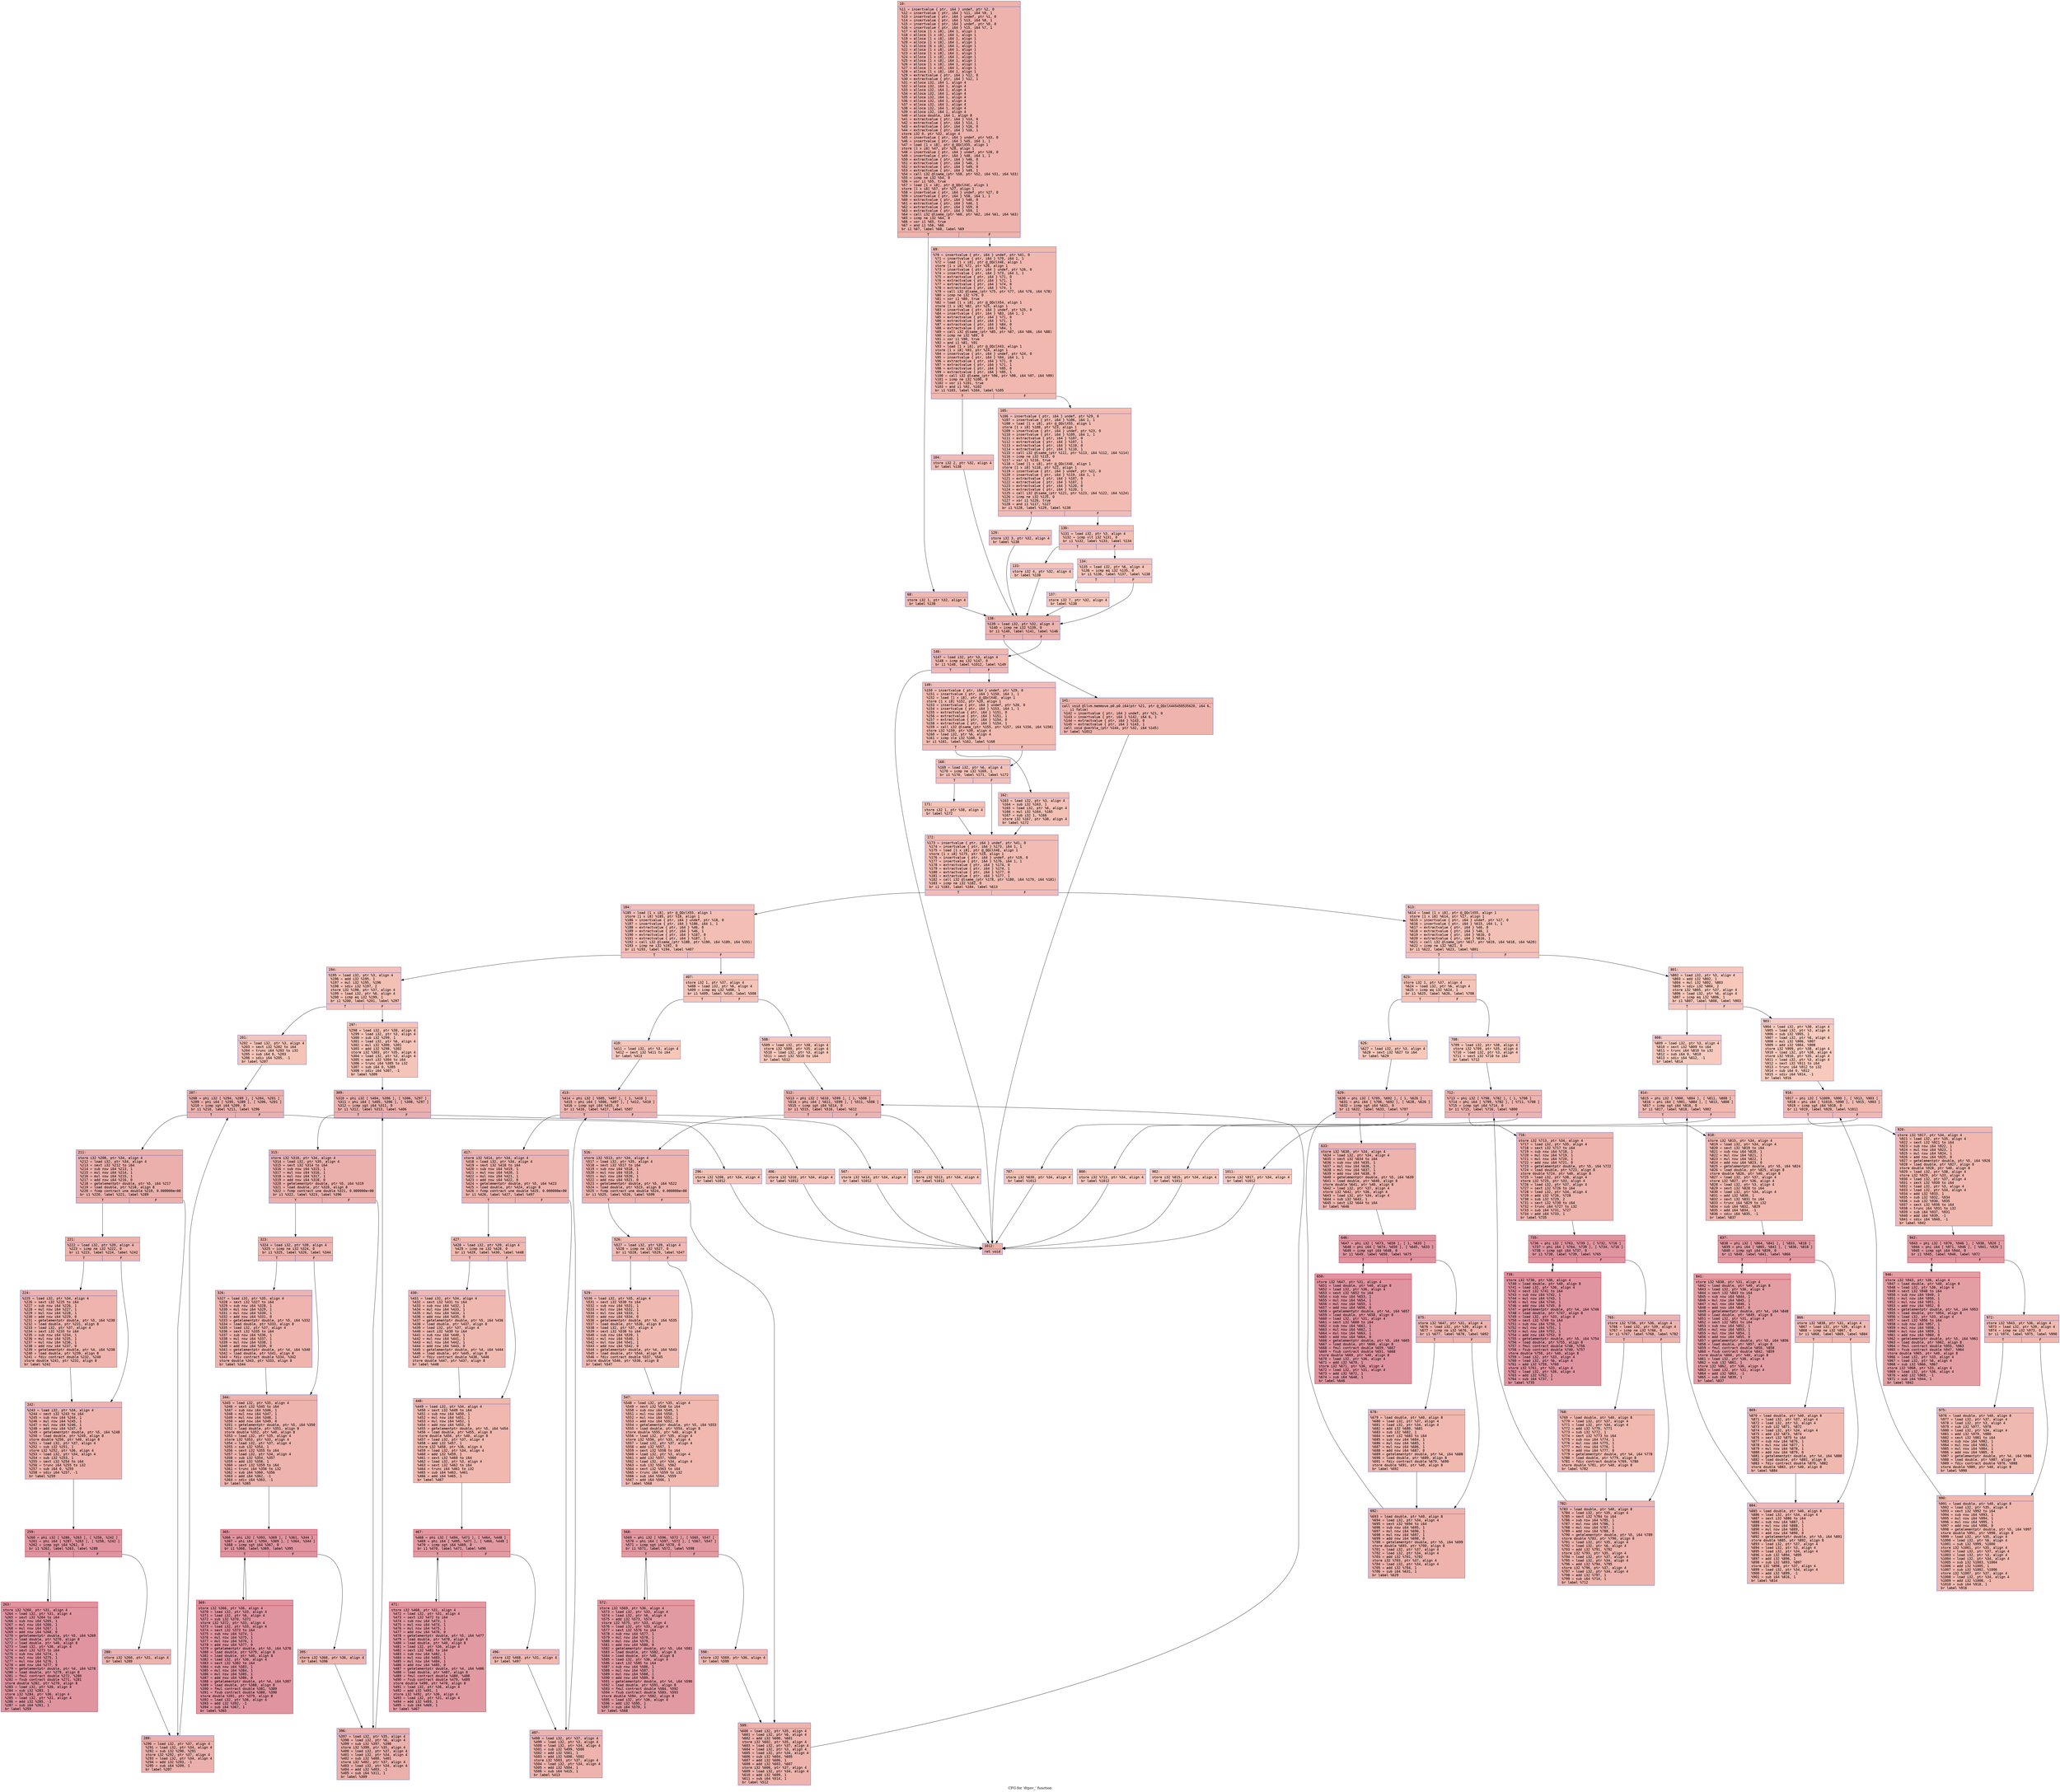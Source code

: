 digraph "CFG for 'dtpsv_' function" {
	label="CFG for 'dtpsv_' function";

	Node0x55ee102acb50 [shape=record,color="#3d50c3ff", style=filled, fillcolor="#d6524470" fontname="Courier",label="{10:\l|  %11 = insertvalue \{ ptr, i64 \} undef, ptr %2, 0\l  %12 = insertvalue \{ ptr, i64 \} %11, i64 %9, 1\l  %13 = insertvalue \{ ptr, i64 \} undef, ptr %1, 0\l  %14 = insertvalue \{ ptr, i64 \} %13, i64 %8, 1\l  %15 = insertvalue \{ ptr, i64 \} undef, ptr %0, 0\l  %16 = insertvalue \{ ptr, i64 \} %15, i64 %7, 1\l  %17 = alloca [1 x i8], i64 1, align 1\l  %18 = alloca [1 x i8], i64 1, align 1\l  %19 = alloca [1 x i8], i64 1, align 1\l  %20 = alloca [1 x i8], i64 1, align 1\l  %21 = alloca [6 x i8], i64 1, align 1\l  %22 = alloca [1 x i8], i64 1, align 1\l  %23 = alloca [1 x i8], i64 1, align 1\l  %24 = alloca [1 x i8], i64 1, align 1\l  %25 = alloca [1 x i8], i64 1, align 1\l  %26 = alloca [1 x i8], i64 1, align 1\l  %27 = alloca [1 x i8], i64 1, align 1\l  %28 = alloca [1 x i8], i64 1, align 1\l  %29 = extractvalue \{ ptr, i64 \} %12, 0\l  %30 = extractvalue \{ ptr, i64 \} %12, 1\l  %31 = alloca i32, i64 1, align 4\l  %32 = alloca i32, i64 1, align 4\l  %33 = alloca i32, i64 1, align 4\l  %34 = alloca i32, i64 1, align 4\l  %35 = alloca i32, i64 1, align 4\l  %36 = alloca i32, i64 1, align 4\l  %37 = alloca i32, i64 1, align 4\l  %38 = alloca i32, i64 1, align 4\l  %39 = alloca i32, i64 1, align 4\l  %40 = alloca double, i64 1, align 8\l  %41 = extractvalue \{ ptr, i64 \} %14, 0\l  %42 = extractvalue \{ ptr, i64 \} %14, 1\l  %43 = extractvalue \{ ptr, i64 \} %16, 0\l  %44 = extractvalue \{ ptr, i64 \} %16, 1\l  store i32 0, ptr %32, align 4\l  %45 = insertvalue \{ ptr, i64 \} undef, ptr %43, 0\l  %46 = insertvalue \{ ptr, i64 \} %45, i64 1, 1\l  %47 = load [1 x i8], ptr @_QQclX55, align 1\l  store [1 x i8] %47, ptr %28, align 1\l  %48 = insertvalue \{ ptr, i64 \} undef, ptr %28, 0\l  %49 = insertvalue \{ ptr, i64 \} %48, i64 1, 1\l  %50 = extractvalue \{ ptr, i64 \} %46, 0\l  %51 = extractvalue \{ ptr, i64 \} %46, 1\l  %52 = extractvalue \{ ptr, i64 \} %49, 0\l  %53 = extractvalue \{ ptr, i64 \} %49, 1\l  %54 = call i32 @lsame_(ptr %50, ptr %52, i64 %51, i64 %53)\l  %55 = icmp ne i32 %54, 0\l  %56 = xor i1 %55, true\l  %57 = load [1 x i8], ptr @_QQclX4C, align 1\l  store [1 x i8] %57, ptr %27, align 1\l  %58 = insertvalue \{ ptr, i64 \} undef, ptr %27, 0\l  %59 = insertvalue \{ ptr, i64 \} %58, i64 1, 1\l  %60 = extractvalue \{ ptr, i64 \} %46, 0\l  %61 = extractvalue \{ ptr, i64 \} %46, 1\l  %62 = extractvalue \{ ptr, i64 \} %59, 0\l  %63 = extractvalue \{ ptr, i64 \} %59, 1\l  %64 = call i32 @lsame_(ptr %60, ptr %62, i64 %61, i64 %63)\l  %65 = icmp ne i32 %64, 0\l  %66 = xor i1 %65, true\l  %67 = and i1 %56, %66\l  br i1 %67, label %68, label %69\l|{<s0>T|<s1>F}}"];
	Node0x55ee102acb50:s0 -> Node0x55ee102af620[tooltip="10 -> 68\nProbability 50.00%" ];
	Node0x55ee102acb50:s1 -> Node0x55ee102af670[tooltip="10 -> 69\nProbability 50.00%" ];
	Node0x55ee102af620 [shape=record,color="#3d50c3ff", style=filled, fillcolor="#dc5d4a70" fontname="Courier",label="{68:\l|  store i32 1, ptr %32, align 4\l  br label %138\l}"];
	Node0x55ee102af620 -> Node0x55ee102af810[tooltip="68 -> 138\nProbability 100.00%" ];
	Node0x55ee102af670 [shape=record,color="#3d50c3ff", style=filled, fillcolor="#dc5d4a70" fontname="Courier",label="{69:\l|  %70 = insertvalue \{ ptr, i64 \} undef, ptr %41, 0\l  %71 = insertvalue \{ ptr, i64 \} %70, i64 1, 1\l  %72 = load [1 x i8], ptr @_QQclX4E, align 1\l  store [1 x i8] %72, ptr %26, align 1\l  %73 = insertvalue \{ ptr, i64 \} undef, ptr %26, 0\l  %74 = insertvalue \{ ptr, i64 \} %73, i64 1, 1\l  %75 = extractvalue \{ ptr, i64 \} %71, 0\l  %76 = extractvalue \{ ptr, i64 \} %71, 1\l  %77 = extractvalue \{ ptr, i64 \} %74, 0\l  %78 = extractvalue \{ ptr, i64 \} %74, 1\l  %79 = call i32 @lsame_(ptr %75, ptr %77, i64 %76, i64 %78)\l  %80 = icmp ne i32 %79, 0\l  %81 = xor i1 %80, true\l  %82 = load [1 x i8], ptr @_QQclX54, align 1\l  store [1 x i8] %82, ptr %25, align 1\l  %83 = insertvalue \{ ptr, i64 \} undef, ptr %25, 0\l  %84 = insertvalue \{ ptr, i64 \} %83, i64 1, 1\l  %85 = extractvalue \{ ptr, i64 \} %71, 0\l  %86 = extractvalue \{ ptr, i64 \} %71, 1\l  %87 = extractvalue \{ ptr, i64 \} %84, 0\l  %88 = extractvalue \{ ptr, i64 \} %84, 1\l  %89 = call i32 @lsame_(ptr %85, ptr %87, i64 %86, i64 %88)\l  %90 = icmp ne i32 %89, 0\l  %91 = xor i1 %90, true\l  %92 = and i1 %81, %91\l  %93 = load [1 x i8], ptr @_QQclX43, align 1\l  store [1 x i8] %93, ptr %24, align 1\l  %94 = insertvalue \{ ptr, i64 \} undef, ptr %24, 0\l  %95 = insertvalue \{ ptr, i64 \} %94, i64 1, 1\l  %96 = extractvalue \{ ptr, i64 \} %71, 0\l  %97 = extractvalue \{ ptr, i64 \} %71, 1\l  %98 = extractvalue \{ ptr, i64 \} %95, 0\l  %99 = extractvalue \{ ptr, i64 \} %95, 1\l  %100 = call i32 @lsame_(ptr %96, ptr %98, i64 %97, i64 %99)\l  %101 = icmp ne i32 %100, 0\l  %102 = xor i1 %101, true\l  %103 = and i1 %92, %102\l  br i1 %103, label %104, label %105\l|{<s0>T|<s1>F}}"];
	Node0x55ee102af670:s0 -> Node0x55ee102ae4c0[tooltip="69 -> 104\nProbability 50.00%" ];
	Node0x55ee102af670:s1 -> Node0x55ee102ae510[tooltip="69 -> 105\nProbability 50.00%" ];
	Node0x55ee102ae4c0 [shape=record,color="#3d50c3ff", style=filled, fillcolor="#e1675170" fontname="Courier",label="{104:\l|  store i32 2, ptr %32, align 4\l  br label %138\l}"];
	Node0x55ee102ae4c0 -> Node0x55ee102af810[tooltip="104 -> 138\nProbability 100.00%" ];
	Node0x55ee102ae510 [shape=record,color="#3d50c3ff", style=filled, fillcolor="#e1675170" fontname="Courier",label="{105:\l|  %106 = insertvalue \{ ptr, i64 \} undef, ptr %29, 0\l  %107 = insertvalue \{ ptr, i64 \} %106, i64 1, 1\l  %108 = load [1 x i8], ptr @_QQclX55, align 1\l  store [1 x i8] %108, ptr %23, align 1\l  %109 = insertvalue \{ ptr, i64 \} undef, ptr %23, 0\l  %110 = insertvalue \{ ptr, i64 \} %109, i64 1, 1\l  %111 = extractvalue \{ ptr, i64 \} %107, 0\l  %112 = extractvalue \{ ptr, i64 \} %107, 1\l  %113 = extractvalue \{ ptr, i64 \} %110, 0\l  %114 = extractvalue \{ ptr, i64 \} %110, 1\l  %115 = call i32 @lsame_(ptr %111, ptr %113, i64 %112, i64 %114)\l  %116 = icmp ne i32 %115, 0\l  %117 = xor i1 %116, true\l  %118 = load [1 x i8], ptr @_QQclX4E, align 1\l  store [1 x i8] %118, ptr %22, align 1\l  %119 = insertvalue \{ ptr, i64 \} undef, ptr %22, 0\l  %120 = insertvalue \{ ptr, i64 \} %119, i64 1, 1\l  %121 = extractvalue \{ ptr, i64 \} %107, 0\l  %122 = extractvalue \{ ptr, i64 \} %107, 1\l  %123 = extractvalue \{ ptr, i64 \} %120, 0\l  %124 = extractvalue \{ ptr, i64 \} %120, 1\l  %125 = call i32 @lsame_(ptr %121, ptr %123, i64 %122, i64 %124)\l  %126 = icmp ne i32 %125, 0\l  %127 = xor i1 %126, true\l  %128 = and i1 %117, %127\l  br i1 %128, label %129, label %130\l|{<s0>T|<s1>F}}"];
	Node0x55ee102ae510:s0 -> Node0x55ee102b2c00[tooltip="105 -> 129\nProbability 50.00%" ];
	Node0x55ee102ae510:s1 -> Node0x55ee102b2c50[tooltip="105 -> 130\nProbability 50.00%" ];
	Node0x55ee102b2c00 [shape=record,color="#3d50c3ff", style=filled, fillcolor="#e36c5570" fontname="Courier",label="{129:\l|  store i32 3, ptr %32, align 4\l  br label %138\l}"];
	Node0x55ee102b2c00 -> Node0x55ee102af810[tooltip="129 -> 138\nProbability 100.00%" ];
	Node0x55ee102b2c50 [shape=record,color="#3d50c3ff", style=filled, fillcolor="#e36c5570" fontname="Courier",label="{130:\l|  %131 = load i32, ptr %3, align 4\l  %132 = icmp slt i32 %131, 0\l  br i1 %132, label %133, label %134\l|{<s0>T|<s1>F}}"];
	Node0x55ee102b2c50:s0 -> Node0x55ee102b2f00[tooltip="130 -> 133\nProbability 37.50%" ];
	Node0x55ee102b2c50:s1 -> Node0x55ee102b2f50[tooltip="130 -> 134\nProbability 62.50%" ];
	Node0x55ee102b2f00 [shape=record,color="#3d50c3ff", style=filled, fillcolor="#e97a5f70" fontname="Courier",label="{133:\l|  store i32 4, ptr %32, align 4\l  br label %138\l}"];
	Node0x55ee102b2f00 -> Node0x55ee102af810[tooltip="133 -> 138\nProbability 100.00%" ];
	Node0x55ee102b2f50 [shape=record,color="#3d50c3ff", style=filled, fillcolor="#e8765c70" fontname="Courier",label="{134:\l|  %135 = load i32, ptr %6, align 4\l  %136 = icmp eq i32 %135, 0\l  br i1 %136, label %137, label %138\l|{<s0>T|<s1>F}}"];
	Node0x55ee102b2f50:s0 -> Node0x55ee102b3270[tooltip="134 -> 137\nProbability 37.50%" ];
	Node0x55ee102b2f50:s1 -> Node0x55ee102af810[tooltip="134 -> 138\nProbability 62.50%" ];
	Node0x55ee102b3270 [shape=record,color="#3d50c3ff", style=filled, fillcolor="#ec7f6370" fontname="Courier",label="{137:\l|  store i32 7, ptr %32, align 4\l  br label %138\l}"];
	Node0x55ee102b3270 -> Node0x55ee102af810[tooltip="137 -> 138\nProbability 100.00%" ];
	Node0x55ee102af810 [shape=record,color="#3d50c3ff", style=filled, fillcolor="#d6524470" fontname="Courier",label="{138:\l|  %139 = load i32, ptr %32, align 4\l  %140 = icmp ne i32 %139, 0\l  br i1 %140, label %141, label %146\l|{<s0>T|<s1>F}}"];
	Node0x55ee102af810:s0 -> Node0x55ee102b3590[tooltip="138 -> 141\nProbability 62.50%" ];
	Node0x55ee102af810:s1 -> Node0x55ee102b35e0[tooltip="138 -> 146\nProbability 37.50%" ];
	Node0x55ee102b3590 [shape=record,color="#3d50c3ff", style=filled, fillcolor="#d8564670" fontname="Courier",label="{141:\l|  call void @llvm.memmove.p0.p0.i64(ptr %21, ptr @_QQclX445450535620, i64 6,\l... i1 false)\l  %142 = insertvalue \{ ptr, i64 \} undef, ptr %21, 0\l  %143 = insertvalue \{ ptr, i64 \} %142, i64 6, 1\l  %144 = extractvalue \{ ptr, i64 \} %143, 0\l  %145 = extractvalue \{ ptr, i64 \} %143, 1\l  call void @xerbla_(ptr %144, ptr %32, i64 %145)\l  br label %1012\l}"];
	Node0x55ee102b3590 -> Node0x55ee102b3be0[tooltip="141 -> 1012\nProbability 100.00%" ];
	Node0x55ee102b35e0 [shape=record,color="#3d50c3ff", style=filled, fillcolor="#dc5d4a70" fontname="Courier",label="{146:\l|  %147 = load i32, ptr %3, align 4\l  %148 = icmp eq i32 %147, 0\l  br i1 %148, label %1012, label %149\l|{<s0>T|<s1>F}}"];
	Node0x55ee102b35e0:s0 -> Node0x55ee102b3be0[tooltip="146 -> 1012\nProbability 37.50%" ];
	Node0x55ee102b35e0:s1 -> Node0x55ee102b3db0[tooltip="146 -> 149\nProbability 62.50%" ];
	Node0x55ee102b3db0 [shape=record,color="#3d50c3ff", style=filled, fillcolor="#e1675170" fontname="Courier",label="{149:\l|  %150 = insertvalue \{ ptr, i64 \} undef, ptr %29, 0\l  %151 = insertvalue \{ ptr, i64 \} %150, i64 1, 1\l  %152 = load [1 x i8], ptr @_QQclX4E, align 1\l  store [1 x i8] %152, ptr %20, align 1\l  %153 = insertvalue \{ ptr, i64 \} undef, ptr %20, 0\l  %154 = insertvalue \{ ptr, i64 \} %153, i64 1, 1\l  %155 = extractvalue \{ ptr, i64 \} %151, 0\l  %156 = extractvalue \{ ptr, i64 \} %151, 1\l  %157 = extractvalue \{ ptr, i64 \} %154, 0\l  %158 = extractvalue \{ ptr, i64 \} %154, 1\l  %159 = call i32 @lsame_(ptr %155, ptr %157, i64 %156, i64 %158)\l  store i32 %159, ptr %39, align 4\l  %160 = load i32, ptr %6, align 4\l  %161 = icmp sle i32 %160, 0\l  br i1 %161, label %162, label %168\l|{<s0>T|<s1>F}}"];
	Node0x55ee102b3db0:s0 -> Node0x55ee102b4740[tooltip="149 -> 162\nProbability 50.00%" ];
	Node0x55ee102b3db0:s1 -> Node0x55ee102ba4e0[tooltip="149 -> 168\nProbability 50.00%" ];
	Node0x55ee102b4740 [shape=record,color="#3d50c3ff", style=filled, fillcolor="#e5705870" fontname="Courier",label="{162:\l|  %163 = load i32, ptr %3, align 4\l  %164 = sub i32 %163, 1\l  %165 = load i32, ptr %6, align 4\l  %166 = mul i32 %164, %165\l  %167 = sub i32 1, %166\l  store i32 %167, ptr %38, align 4\l  br label %172\l}"];
	Node0x55ee102b4740 -> Node0x55ee102ba930[tooltip="162 -> 172\nProbability 100.00%" ];
	Node0x55ee102ba4e0 [shape=record,color="#3d50c3ff", style=filled, fillcolor="#e5705870" fontname="Courier",label="{168:\l|  %169 = load i32, ptr %6, align 4\l  %170 = icmp ne i32 %169, 1\l  br i1 %170, label %171, label %172\l|{<s0>T|<s1>F}}"];
	Node0x55ee102ba4e0:s0 -> Node0x55ee102bab00[tooltip="168 -> 171\nProbability 50.00%" ];
	Node0x55ee102ba4e0:s1 -> Node0x55ee102ba930[tooltip="168 -> 172\nProbability 50.00%" ];
	Node0x55ee102bab00 [shape=record,color="#3d50c3ff", style=filled, fillcolor="#e8765c70" fontname="Courier",label="{171:\l|  store i32 1, ptr %38, align 4\l  br label %172\l}"];
	Node0x55ee102bab00 -> Node0x55ee102ba930[tooltip="171 -> 172\nProbability 100.00%" ];
	Node0x55ee102ba930 [shape=record,color="#3d50c3ff", style=filled, fillcolor="#e1675170" fontname="Courier",label="{172:\l|  %173 = insertvalue \{ ptr, i64 \} undef, ptr %41, 0\l  %174 = insertvalue \{ ptr, i64 \} %173, i64 1, 1\l  %175 = load [1 x i8], ptr @_QQclX4E, align 1\l  store [1 x i8] %175, ptr %19, align 1\l  %176 = insertvalue \{ ptr, i64 \} undef, ptr %19, 0\l  %177 = insertvalue \{ ptr, i64 \} %176, i64 1, 1\l  %178 = extractvalue \{ ptr, i64 \} %174, 0\l  %179 = extractvalue \{ ptr, i64 \} %174, 1\l  %180 = extractvalue \{ ptr, i64 \} %177, 0\l  %181 = extractvalue \{ ptr, i64 \} %177, 1\l  %182 = call i32 @lsame_(ptr %178, ptr %180, i64 %179, i64 %181)\l  %183 = icmp ne i32 %182, 0\l  br i1 %183, label %184, label %613\l|{<s0>T|<s1>F}}"];
	Node0x55ee102ba930:s0 -> Node0x55ee102bb510[tooltip="172 -> 184\nProbability 62.50%" ];
	Node0x55ee102ba930:s1 -> Node0x55ee102bb560[tooltip="172 -> 613\nProbability 37.50%" ];
	Node0x55ee102bb510 [shape=record,color="#3d50c3ff", style=filled, fillcolor="#e36c5570" fontname="Courier",label="{184:\l|  %185 = load [1 x i8], ptr @_QQclX55, align 1\l  store [1 x i8] %185, ptr %18, align 1\l  %186 = insertvalue \{ ptr, i64 \} undef, ptr %18, 0\l  %187 = insertvalue \{ ptr, i64 \} %186, i64 1, 1\l  %188 = extractvalue \{ ptr, i64 \} %46, 0\l  %189 = extractvalue \{ ptr, i64 \} %46, 1\l  %190 = extractvalue \{ ptr, i64 \} %187, 0\l  %191 = extractvalue \{ ptr, i64 \} %187, 1\l  %192 = call i32 @lsame_(ptr %188, ptr %190, i64 %189, i64 %191)\l  %193 = icmp ne i32 %192, 0\l  br i1 %193, label %194, label %407\l|{<s0>T|<s1>F}}"];
	Node0x55ee102bb510:s0 -> Node0x55ee102b0d80[tooltip="184 -> 194\nProbability 62.50%" ];
	Node0x55ee102bb510:s1 -> Node0x55ee102b0dd0[tooltip="184 -> 407\nProbability 37.50%" ];
	Node0x55ee102b0d80 [shape=record,color="#3d50c3ff", style=filled, fillcolor="#e5705870" fontname="Courier",label="{194:\l|  %195 = load i32, ptr %3, align 4\l  %196 = add i32 %195, 1\l  %197 = mul i32 %195, %196\l  %198 = sdiv i32 %197, 2\l  store i32 %198, ptr %37, align 4\l  %199 = load i32, ptr %6, align 4\l  %200 = icmp eq i32 %199, 1\l  br i1 %200, label %201, label %297\l|{<s0>T|<s1>F}}"];
	Node0x55ee102b0d80:s0 -> Node0x55ee102b12b0[tooltip="194 -> 201\nProbability 50.00%" ];
	Node0x55ee102b0d80:s1 -> Node0x55ee102b1300[tooltip="194 -> 297\nProbability 50.00%" ];
	Node0x55ee102b12b0 [shape=record,color="#3d50c3ff", style=filled, fillcolor="#e97a5f70" fontname="Courier",label="{201:\l|  %202 = load i32, ptr %3, align 4\l  %203 = sext i32 %202 to i64\l  %204 = trunc i64 %203 to i32\l  %205 = sub i64 0, %203\l  %206 = sdiv i64 %205, -1\l  br label %207\l}"];
	Node0x55ee102b12b0 -> Node0x55ee102b1680[tooltip="201 -> 207\nProbability 100.00%" ];
	Node0x55ee102b1680 [shape=record,color="#3d50c3ff", style=filled, fillcolor="#d24b4070" fontname="Courier",label="{207:\l|  %208 = phi i32 [ %294, %289 ], [ %204, %201 ]\l  %209 = phi i64 [ %295, %289 ], [ %206, %201 ]\l  %210 = icmp sgt i64 %209, 0\l  br i1 %210, label %211, label %296\l|{<s0>T|<s1>F}}"];
	Node0x55ee102b1680:s0 -> Node0x55ee102b19a0[tooltip="207 -> 211\nProbability 96.88%" ];
	Node0x55ee102b1680:s1 -> Node0x55ee102b19f0[tooltip="207 -> 296\nProbability 3.12%" ];
	Node0x55ee102b19a0 [shape=record,color="#3d50c3ff", style=filled, fillcolor="#d24b4070" fontname="Courier",label="{211:\l|  store i32 %208, ptr %34, align 4\l  %212 = load i32, ptr %34, align 4\l  %213 = sext i32 %212 to i64\l  %214 = sub nsw i64 %213, 1\l  %215 = mul nsw i64 %214, 1\l  %216 = mul nsw i64 %215, 1\l  %217 = add nsw i64 %216, 0\l  %218 = getelementptr double, ptr %5, i64 %217\l  %219 = load double, ptr %218, align 8\l  %220 = fcmp contract une double %219, 0.000000e+00\l  br i1 %220, label %221, label %289\l|{<s0>T|<s1>F}}"];
	Node0x55ee102b19a0:s0 -> Node0x55ee102be010[tooltip="211 -> 221\nProbability 62.50%" ];
	Node0x55ee102b19a0:s1 -> Node0x55ee102b1740[tooltip="211 -> 289\nProbability 37.50%" ];
	Node0x55ee102be010 [shape=record,color="#3d50c3ff", style=filled, fillcolor="#d6524470" fontname="Courier",label="{221:\l|  %222 = load i32, ptr %39, align 4\l  %223 = icmp ne i32 %222, 0\l  br i1 %223, label %224, label %242\l|{<s0>T|<s1>F}}"];
	Node0x55ee102be010:s0 -> Node0x55ee102be220[tooltip="221 -> 224\nProbability 62.50%" ];
	Node0x55ee102be010:s1 -> Node0x55ee102be270[tooltip="221 -> 242\nProbability 37.50%" ];
	Node0x55ee102be220 [shape=record,color="#3d50c3ff", style=filled, fillcolor="#d8564670" fontname="Courier",label="{224:\l|  %225 = load i32, ptr %34, align 4\l  %226 = sext i32 %225 to i64\l  %227 = sub nsw i64 %226, 1\l  %228 = mul nsw i64 %227, 1\l  %229 = mul nsw i64 %228, 1\l  %230 = add nsw i64 %229, 0\l  %231 = getelementptr double, ptr %5, i64 %230\l  %232 = load double, ptr %231, align 8\l  %233 = load i32, ptr %37, align 4\l  %234 = sext i32 %233 to i64\l  %235 = sub nsw i64 %234, 1\l  %236 = mul nsw i64 %235, 1\l  %237 = mul nsw i64 %236, 1\l  %238 = add nsw i64 %237, 0\l  %239 = getelementptr double, ptr %4, i64 %238\l  %240 = load double, ptr %239, align 8\l  %241 = fdiv contract double %232, %240\l  store double %241, ptr %231, align 8\l  br label %242\l}"];
	Node0x55ee102be220 -> Node0x55ee102be270[tooltip="224 -> 242\nProbability 100.00%" ];
	Node0x55ee102be270 [shape=record,color="#3d50c3ff", style=filled, fillcolor="#d6524470" fontname="Courier",label="{242:\l|  %243 = load i32, ptr %34, align 4\l  %244 = sext i32 %243 to i64\l  %245 = sub nsw i64 %244, 1\l  %246 = mul nsw i64 %245, 1\l  %247 = mul nsw i64 %246, 1\l  %248 = add nsw i64 %247, 0\l  %249 = getelementptr double, ptr %5, i64 %248\l  %250 = load double, ptr %249, align 8\l  store double %250, ptr %40, align 8\l  %251 = load i32, ptr %37, align 4\l  %252 = sub i32 %251, 1\l  store i32 %252, ptr %36, align 4\l  %253 = load i32, ptr %34, align 4\l  %254 = sub i32 %253, 1\l  %255 = sext i32 %254 to i64\l  %256 = trunc i64 %255 to i32\l  %257 = sub i64 0, %255\l  %258 = sdiv i64 %257, -1\l  br label %259\l}"];
	Node0x55ee102be270 -> Node0x55ee102bf760[tooltip="242 -> 259\nProbability 100.00%" ];
	Node0x55ee102bf760 [shape=record,color="#b70d28ff", style=filled, fillcolor="#b70d2870" fontname="Courier",label="{259:\l|  %260 = phi i32 [ %286, %263 ], [ %256, %242 ]\l  %261 = phi i64 [ %287, %263 ], [ %258, %242 ]\l  %262 = icmp sgt i64 %261, 0\l  br i1 %262, label %263, label %288\l|{<s0>T|<s1>F}}"];
	Node0x55ee102bf760:s0 -> Node0x55ee102bf820[tooltip="259 -> 263\nProbability 96.88%" ];
	Node0x55ee102bf760:s1 -> Node0x55ee102bfa80[tooltip="259 -> 288\nProbability 3.12%" ];
	Node0x55ee102bf820 [shape=record,color="#b70d28ff", style=filled, fillcolor="#b70d2870" fontname="Courier",label="{263:\l|  store i32 %260, ptr %31, align 4\l  %264 = load i32, ptr %31, align 4\l  %265 = sext i32 %264 to i64\l  %266 = sub nsw i64 %265, 1\l  %267 = mul nsw i64 %266, 1\l  %268 = mul nsw i64 %267, 1\l  %269 = add nsw i64 %268, 0\l  %270 = getelementptr double, ptr %5, i64 %269\l  %271 = load double, ptr %270, align 8\l  %272 = load double, ptr %40, align 8\l  %273 = load i32, ptr %36, align 4\l  %274 = sext i32 %273 to i64\l  %275 = sub nsw i64 %274, 1\l  %276 = mul nsw i64 %275, 1\l  %277 = mul nsw i64 %276, 1\l  %278 = add nsw i64 %277, 0\l  %279 = getelementptr double, ptr %4, i64 %278\l  %280 = load double, ptr %279, align 8\l  %281 = fmul contract double %272, %280\l  %282 = fsub contract double %271, %281\l  store double %282, ptr %270, align 8\l  %283 = load i32, ptr %36, align 4\l  %284 = sub i32 %283, 1\l  store i32 %284, ptr %36, align 4\l  %285 = load i32, ptr %31, align 4\l  %286 = add i32 %285, -1\l  %287 = sub i64 %261, 1\l  br label %259\l}"];
	Node0x55ee102bf820 -> Node0x55ee102bf760[tooltip="263 -> 259\nProbability 100.00%" ];
	Node0x55ee102bfa80 [shape=record,color="#3d50c3ff", style=filled, fillcolor="#d6524470" fontname="Courier",label="{288:\l|  store i32 %260, ptr %31, align 4\l  br label %289\l}"];
	Node0x55ee102bfa80 -> Node0x55ee102b1740[tooltip="288 -> 289\nProbability 100.00%" ];
	Node0x55ee102b1740 [shape=record,color="#3d50c3ff", style=filled, fillcolor="#d24b4070" fontname="Courier",label="{289:\l|  %290 = load i32, ptr %37, align 4\l  %291 = load i32, ptr %34, align 4\l  %292 = sub i32 %290, %291\l  store i32 %292, ptr %37, align 4\l  %293 = load i32, ptr %34, align 4\l  %294 = add i32 %293, -1\l  %295 = sub i64 %209, 1\l  br label %207\l}"];
	Node0x55ee102b1740 -> Node0x55ee102b1680[tooltip="289 -> 207\nProbability 100.00%" ];
	Node0x55ee102b19f0 [shape=record,color="#3d50c3ff", style=filled, fillcolor="#e97a5f70" fontname="Courier",label="{296:\l|  store i32 %208, ptr %34, align 4\l  br label %1012\l}"];
	Node0x55ee102b19f0 -> Node0x55ee102b3be0[tooltip="296 -> 1012\nProbability 100.00%" ];
	Node0x55ee102b1300 [shape=record,color="#3d50c3ff", style=filled, fillcolor="#e97a5f70" fontname="Courier",label="{297:\l|  %298 = load i32, ptr %38, align 4\l  %299 = load i32, ptr %3, align 4\l  %300 = sub i32 %299, 1\l  %301 = load i32, ptr %6, align 4\l  %302 = mul i32 %300, %301\l  %303 = add i32 %298, %302\l  store i32 %303, ptr %35, align 4\l  %304 = load i32, ptr %3, align 4\l  %305 = sext i32 %304 to i64\l  %306 = trunc i64 %305 to i32\l  %307 = sub i64 0, %305\l  %308 = sdiv i64 %307, -1\l  br label %309\l}"];
	Node0x55ee102b1300 -> Node0x55ee102c1770[tooltip="297 -> 309\nProbability 100.00%" ];
	Node0x55ee102c1770 [shape=record,color="#3d50c3ff", style=filled, fillcolor="#d24b4070" fontname="Courier",label="{309:\l|  %310 = phi i32 [ %404, %396 ], [ %306, %297 ]\l  %311 = phi i64 [ %405, %396 ], [ %308, %297 ]\l  %312 = icmp sgt i64 %311, 0\l  br i1 %312, label %313, label %406\l|{<s0>T|<s1>F}}"];
	Node0x55ee102c1770:s0 -> Node0x55ee102c1a90[tooltip="309 -> 313\nProbability 96.88%" ];
	Node0x55ee102c1770:s1 -> Node0x55ee102c1ae0[tooltip="309 -> 406\nProbability 3.12%" ];
	Node0x55ee102c1a90 [shape=record,color="#3d50c3ff", style=filled, fillcolor="#d24b4070" fontname="Courier",label="{313:\l|  store i32 %310, ptr %34, align 4\l  %314 = load i32, ptr %35, align 4\l  %315 = sext i32 %314 to i64\l  %316 = sub nsw i64 %315, 1\l  %317 = mul nsw i64 %316, 1\l  %318 = mul nsw i64 %317, 1\l  %319 = add nsw i64 %318, 0\l  %320 = getelementptr double, ptr %5, i64 %319\l  %321 = load double, ptr %320, align 8\l  %322 = fcmp contract une double %321, 0.000000e+00\l  br i1 %322, label %323, label %396\l|{<s0>T|<s1>F}}"];
	Node0x55ee102c1a90:s0 -> Node0x55ee102c2160[tooltip="313 -> 323\nProbability 62.50%" ];
	Node0x55ee102c1a90:s1 -> Node0x55ee102c1830[tooltip="313 -> 396\nProbability 37.50%" ];
	Node0x55ee102c2160 [shape=record,color="#3d50c3ff", style=filled, fillcolor="#d6524470" fontname="Courier",label="{323:\l|  %324 = load i32, ptr %39, align 4\l  %325 = icmp ne i32 %324, 0\l  br i1 %325, label %326, label %344\l|{<s0>T|<s1>F}}"];
	Node0x55ee102c2160:s0 -> Node0x55ee102c2370[tooltip="323 -> 326\nProbability 62.50%" ];
	Node0x55ee102c2160:s1 -> Node0x55ee102c23c0[tooltip="323 -> 344\nProbability 37.50%" ];
	Node0x55ee102c2370 [shape=record,color="#3d50c3ff", style=filled, fillcolor="#d8564670" fontname="Courier",label="{326:\l|  %327 = load i32, ptr %35, align 4\l  %328 = sext i32 %327 to i64\l  %329 = sub nsw i64 %328, 1\l  %330 = mul nsw i64 %329, 1\l  %331 = mul nsw i64 %330, 1\l  %332 = add nsw i64 %331, 0\l  %333 = getelementptr double, ptr %5, i64 %332\l  %334 = load double, ptr %333, align 8\l  %335 = load i32, ptr %37, align 4\l  %336 = sext i32 %335 to i64\l  %337 = sub nsw i64 %336, 1\l  %338 = mul nsw i64 %337, 1\l  %339 = mul nsw i64 %338, 1\l  %340 = add nsw i64 %339, 0\l  %341 = getelementptr double, ptr %4, i64 %340\l  %342 = load double, ptr %341, align 8\l  %343 = fdiv contract double %334, %342\l  store double %343, ptr %333, align 8\l  br label %344\l}"];
	Node0x55ee102c2370 -> Node0x55ee102c23c0[tooltip="326 -> 344\nProbability 100.00%" ];
	Node0x55ee102c23c0 [shape=record,color="#3d50c3ff", style=filled, fillcolor="#d6524470" fontname="Courier",label="{344:\l|  %345 = load i32, ptr %35, align 4\l  %346 = sext i32 %345 to i64\l  %347 = sub nsw i64 %346, 1\l  %348 = mul nsw i64 %347, 1\l  %349 = mul nsw i64 %348, 1\l  %350 = add nsw i64 %349, 0\l  %351 = getelementptr double, ptr %5, i64 %350\l  %352 = load double, ptr %351, align 8\l  store double %352, ptr %40, align 8\l  %353 = load i32, ptr %35, align 4\l  store i32 %353, ptr %33, align 4\l  %354 = load i32, ptr %37, align 4\l  %355 = sub i32 %354, 1\l  %356 = sext i32 %355 to i64\l  %357 = load i32, ptr %34, align 4\l  %358 = sub i32 %354, %357\l  %359 = add i32 %358, 1\l  %360 = sext i32 %359 to i64\l  %361 = trunc i64 %356 to i32\l  %362 = sub i64 %360, %356\l  %363 = add i64 %362, -1\l  %364 = sdiv i64 %363, -1\l  br label %365\l}"];
	Node0x55ee102c23c0 -> Node0x55ee102c3ac0[tooltip="344 -> 365\nProbability 100.00%" ];
	Node0x55ee102c3ac0 [shape=record,color="#b70d28ff", style=filled, fillcolor="#b70d2870" fontname="Courier",label="{365:\l|  %366 = phi i32 [ %393, %369 ], [ %361, %344 ]\l  %367 = phi i64 [ %394, %369 ], [ %364, %344 ]\l  %368 = icmp sgt i64 %367, 0\l  br i1 %368, label %369, label %395\l|{<s0>T|<s1>F}}"];
	Node0x55ee102c3ac0:s0 -> Node0x55ee102c3b80[tooltip="365 -> 369\nProbability 96.88%" ];
	Node0x55ee102c3ac0:s1 -> Node0x55ee102c3de0[tooltip="365 -> 395\nProbability 3.12%" ];
	Node0x55ee102c3b80 [shape=record,color="#b70d28ff", style=filled, fillcolor="#b70d2870" fontname="Courier",label="{369:\l|  store i32 %366, ptr %36, align 4\l  %370 = load i32, ptr %33, align 4\l  %371 = load i32, ptr %6, align 4\l  %372 = sub i32 %370, %371\l  store i32 %372, ptr %33, align 4\l  %373 = load i32, ptr %33, align 4\l  %374 = sext i32 %373 to i64\l  %375 = sub nsw i64 %374, 1\l  %376 = mul nsw i64 %375, 1\l  %377 = mul nsw i64 %376, 1\l  %378 = add nsw i64 %377, 0\l  %379 = getelementptr double, ptr %5, i64 %378\l  %380 = load double, ptr %379, align 8\l  %381 = load double, ptr %40, align 8\l  %382 = load i32, ptr %36, align 4\l  %383 = sext i32 %382 to i64\l  %384 = sub nsw i64 %383, 1\l  %385 = mul nsw i64 %384, 1\l  %386 = mul nsw i64 %385, 1\l  %387 = add nsw i64 %386, 0\l  %388 = getelementptr double, ptr %4, i64 %387\l  %389 = load double, ptr %388, align 8\l  %390 = fmul contract double %381, %389\l  %391 = fsub contract double %380, %390\l  store double %391, ptr %379, align 8\l  %392 = load i32, ptr %36, align 4\l  %393 = add i32 %392, -1\l  %394 = sub i64 %367, 1\l  br label %365\l}"];
	Node0x55ee102c3b80 -> Node0x55ee102c3ac0[tooltip="369 -> 365\nProbability 100.00%" ];
	Node0x55ee102c3de0 [shape=record,color="#3d50c3ff", style=filled, fillcolor="#d6524470" fontname="Courier",label="{395:\l|  store i32 %366, ptr %36, align 4\l  br label %396\l}"];
	Node0x55ee102c3de0 -> Node0x55ee102c1830[tooltip="395 -> 396\nProbability 100.00%" ];
	Node0x55ee102c1830 [shape=record,color="#3d50c3ff", style=filled, fillcolor="#d24b4070" fontname="Courier",label="{396:\l|  %397 = load i32, ptr %35, align 4\l  %398 = load i32, ptr %6, align 4\l  %399 = sub i32 %397, %398\l  store i32 %399, ptr %35, align 4\l  %400 = load i32, ptr %37, align 4\l  %401 = load i32, ptr %34, align 4\l  %402 = sub i32 %400, %401\l  store i32 %402, ptr %37, align 4\l  %403 = load i32, ptr %34, align 4\l  %404 = add i32 %403, -1\l  %405 = sub i64 %311, 1\l  br label %309\l}"];
	Node0x55ee102c1830 -> Node0x55ee102c1770[tooltip="396 -> 309\nProbability 100.00%" ];
	Node0x55ee102c1ae0 [shape=record,color="#3d50c3ff", style=filled, fillcolor="#e97a5f70" fontname="Courier",label="{406:\l|  store i32 %310, ptr %34, align 4\l  br label %1012\l}"];
	Node0x55ee102c1ae0 -> Node0x55ee102b3be0[tooltip="406 -> 1012\nProbability 100.00%" ];
	Node0x55ee102b0dd0 [shape=record,color="#3d50c3ff", style=filled, fillcolor="#e97a5f70" fontname="Courier",label="{407:\l|  store i32 1, ptr %37, align 4\l  %408 = load i32, ptr %6, align 4\l  %409 = icmp eq i32 %408, 1\l  br i1 %409, label %410, label %508\l|{<s0>T|<s1>F}}"];
	Node0x55ee102b0dd0:s0 -> Node0x55ee102bcc90[tooltip="407 -> 410\nProbability 50.00%" ];
	Node0x55ee102b0dd0:s1 -> Node0x55ee102bcce0[tooltip="407 -> 508\nProbability 50.00%" ];
	Node0x55ee102bcc90 [shape=record,color="#3d50c3ff", style=filled, fillcolor="#ec7f6370" fontname="Courier",label="{410:\l|  %411 = load i32, ptr %3, align 4\l  %412 = sext i32 %411 to i64\l  br label %413\l}"];
	Node0x55ee102bcc90 -> Node0x55ee102bced0[tooltip="410 -> 413\nProbability 100.00%" ];
	Node0x55ee102bced0 [shape=record,color="#3d50c3ff", style=filled, fillcolor="#d6524470" fontname="Courier",label="{413:\l|  %414 = phi i32 [ %505, %497 ], [ 1, %410 ]\l  %415 = phi i64 [ %506, %497 ], [ %412, %410 ]\l  %416 = icmp sgt i64 %415, 0\l  br i1 %416, label %417, label %507\l|{<s0>T|<s1>F}}"];
	Node0x55ee102bced0:s0 -> Node0x55ee102bd1f0[tooltip="413 -> 417\nProbability 96.88%" ];
	Node0x55ee102bced0:s1 -> Node0x55ee102bd240[tooltip="413 -> 507\nProbability 3.12%" ];
	Node0x55ee102bd1f0 [shape=record,color="#3d50c3ff", style=filled, fillcolor="#d6524470" fontname="Courier",label="{417:\l|  store i32 %414, ptr %34, align 4\l  %418 = load i32, ptr %34, align 4\l  %419 = sext i32 %418 to i64\l  %420 = sub nsw i64 %419, 1\l  %421 = mul nsw i64 %420, 1\l  %422 = mul nsw i64 %421, 1\l  %423 = add nsw i64 %422, 0\l  %424 = getelementptr double, ptr %5, i64 %423\l  %425 = load double, ptr %424, align 8\l  %426 = fcmp contract une double %425, 0.000000e+00\l  br i1 %426, label %427, label %497\l|{<s0>T|<s1>F}}"];
	Node0x55ee102bd1f0:s0 -> Node0x55ee102bd8c0[tooltip="417 -> 427\nProbability 62.50%" ];
	Node0x55ee102bd1f0:s1 -> Node0x55ee102bcf90[tooltip="417 -> 497\nProbability 37.50%" ];
	Node0x55ee102bd8c0 [shape=record,color="#3d50c3ff", style=filled, fillcolor="#dc5d4a70" fontname="Courier",label="{427:\l|  %428 = load i32, ptr %39, align 4\l  %429 = icmp ne i32 %428, 0\l  br i1 %429, label %430, label %448\l|{<s0>T|<s1>F}}"];
	Node0x55ee102bd8c0:s0 -> Node0x55ee102bdad0[tooltip="427 -> 430\nProbability 62.50%" ];
	Node0x55ee102bd8c0:s1 -> Node0x55ee102c8780[tooltip="427 -> 448\nProbability 37.50%" ];
	Node0x55ee102bdad0 [shape=record,color="#3d50c3ff", style=filled, fillcolor="#de614d70" fontname="Courier",label="{430:\l|  %431 = load i32, ptr %34, align 4\l  %432 = sext i32 %431 to i64\l  %433 = sub nsw i64 %432, 1\l  %434 = mul nsw i64 %433, 1\l  %435 = mul nsw i64 %434, 1\l  %436 = add nsw i64 %435, 0\l  %437 = getelementptr double, ptr %5, i64 %436\l  %438 = load double, ptr %437, align 8\l  %439 = load i32, ptr %37, align 4\l  %440 = sext i32 %439 to i64\l  %441 = sub nsw i64 %440, 1\l  %442 = mul nsw i64 %441, 1\l  %443 = mul nsw i64 %442, 1\l  %444 = add nsw i64 %443, 0\l  %445 = getelementptr double, ptr %4, i64 %444\l  %446 = load double, ptr %445, align 8\l  %447 = fdiv contract double %438, %446\l  store double %447, ptr %437, align 8\l  br label %448\l}"];
	Node0x55ee102bdad0 -> Node0x55ee102c8780[tooltip="430 -> 448\nProbability 100.00%" ];
	Node0x55ee102c8780 [shape=record,color="#3d50c3ff", style=filled, fillcolor="#dc5d4a70" fontname="Courier",label="{448:\l|  %449 = load i32, ptr %34, align 4\l  %450 = sext i32 %449 to i64\l  %451 = sub nsw i64 %450, 1\l  %452 = mul nsw i64 %451, 1\l  %453 = mul nsw i64 %452, 1\l  %454 = add nsw i64 %453, 0\l  %455 = getelementptr double, ptr %5, i64 %454\l  %456 = load double, ptr %455, align 8\l  store double %456, ptr %40, align 8\l  %457 = load i32, ptr %37, align 4\l  %458 = add i32 %457, 1\l  store i32 %458, ptr %36, align 4\l  %459 = load i32, ptr %34, align 4\l  %460 = add i32 %459, 1\l  %461 = sext i32 %460 to i64\l  %462 = load i32, ptr %3, align 4\l  %463 = sext i32 %462 to i64\l  %464 = trunc i64 %461 to i32\l  %465 = sub i64 %463, %461\l  %466 = add i64 %465, 1\l  br label %467\l}"];
	Node0x55ee102c8780 -> Node0x55ee102c9d60[tooltip="448 -> 467\nProbability 100.00%" ];
	Node0x55ee102c9d60 [shape=record,color="#b70d28ff", style=filled, fillcolor="#bb1b2c70" fontname="Courier",label="{467:\l|  %468 = phi i32 [ %494, %471 ], [ %464, %448 ]\l  %469 = phi i64 [ %495, %471 ], [ %466, %448 ]\l  %470 = icmp sgt i64 %469, 0\l  br i1 %470, label %471, label %496\l|{<s0>T|<s1>F}}"];
	Node0x55ee102c9d60:s0 -> Node0x55ee102c9e20[tooltip="467 -> 471\nProbability 96.88%" ];
	Node0x55ee102c9d60:s1 -> Node0x55ee102ca080[tooltip="467 -> 496\nProbability 3.12%" ];
	Node0x55ee102c9e20 [shape=record,color="#b70d28ff", style=filled, fillcolor="#bb1b2c70" fontname="Courier",label="{471:\l|  store i32 %468, ptr %31, align 4\l  %472 = load i32, ptr %31, align 4\l  %473 = sext i32 %472 to i64\l  %474 = sub nsw i64 %473, 1\l  %475 = mul nsw i64 %474, 1\l  %476 = mul nsw i64 %475, 1\l  %477 = add nsw i64 %476, 0\l  %478 = getelementptr double, ptr %5, i64 %477\l  %479 = load double, ptr %478, align 8\l  %480 = load double, ptr %40, align 8\l  %481 = load i32, ptr %36, align 4\l  %482 = sext i32 %481 to i64\l  %483 = sub nsw i64 %482, 1\l  %484 = mul nsw i64 %483, 1\l  %485 = mul nsw i64 %484, 1\l  %486 = add nsw i64 %485, 0\l  %487 = getelementptr double, ptr %4, i64 %486\l  %488 = load double, ptr %487, align 8\l  %489 = fmul contract double %480, %488\l  %490 = fsub contract double %479, %489\l  store double %490, ptr %478, align 8\l  %491 = load i32, ptr %36, align 4\l  %492 = add i32 %491, 1\l  store i32 %492, ptr %36, align 4\l  %493 = load i32, ptr %31, align 4\l  %494 = add i32 %493, 1\l  %495 = sub i64 %469, 1\l  br label %467\l}"];
	Node0x55ee102c9e20 -> Node0x55ee102c9d60[tooltip="471 -> 467\nProbability 100.00%" ];
	Node0x55ee102ca080 [shape=record,color="#3d50c3ff", style=filled, fillcolor="#dc5d4a70" fontname="Courier",label="{496:\l|  store i32 %468, ptr %31, align 4\l  br label %497\l}"];
	Node0x55ee102ca080 -> Node0x55ee102bcf90[tooltip="496 -> 497\nProbability 100.00%" ];
	Node0x55ee102bcf90 [shape=record,color="#3d50c3ff", style=filled, fillcolor="#d6524470" fontname="Courier",label="{497:\l|  %498 = load i32, ptr %37, align 4\l  %499 = load i32, ptr %3, align 4\l  %500 = load i32, ptr %34, align 4\l  %501 = sub i32 %499, %500\l  %502 = add i32 %501, 1\l  %503 = add i32 %498, %502\l  store i32 %503, ptr %37, align 4\l  %504 = load i32, ptr %34, align 4\l  %505 = add i32 %504, 1\l  %506 = sub i64 %415, 1\l  br label %413\l}"];
	Node0x55ee102bcf90 -> Node0x55ee102bced0[tooltip="497 -> 413\nProbability 100.00%" ];
	Node0x55ee102bd240 [shape=record,color="#3d50c3ff", style=filled, fillcolor="#ec7f6370" fontname="Courier",label="{507:\l|  store i32 %414, ptr %34, align 4\l  br label %1012\l}"];
	Node0x55ee102bd240 -> Node0x55ee102b3be0[tooltip="507 -> 1012\nProbability 100.00%" ];
	Node0x55ee102bcce0 [shape=record,color="#3d50c3ff", style=filled, fillcolor="#ec7f6370" fontname="Courier",label="{508:\l|  %509 = load i32, ptr %38, align 4\l  store i32 %509, ptr %35, align 4\l  %510 = load i32, ptr %3, align 4\l  %511 = sext i32 %510 to i64\l  br label %512\l}"];
	Node0x55ee102bcce0 -> Node0x55ee102cbad0[tooltip="508 -> 512\nProbability 100.00%" ];
	Node0x55ee102cbad0 [shape=record,color="#3d50c3ff", style=filled, fillcolor="#d6524470" fontname="Courier",label="{512:\l|  %513 = phi i32 [ %610, %599 ], [ 1, %508 ]\l  %514 = phi i64 [ %611, %599 ], [ %511, %508 ]\l  %515 = icmp sgt i64 %514, 0\l  br i1 %515, label %516, label %612\l|{<s0>T|<s1>F}}"];
	Node0x55ee102cbad0:s0 -> Node0x55ee102cbdf0[tooltip="512 -> 516\nProbability 96.88%" ];
	Node0x55ee102cbad0:s1 -> Node0x55ee102cbe40[tooltip="512 -> 612\nProbability 3.12%" ];
	Node0x55ee102cbdf0 [shape=record,color="#3d50c3ff", style=filled, fillcolor="#d6524470" fontname="Courier",label="{516:\l|  store i32 %513, ptr %34, align 4\l  %517 = load i32, ptr %35, align 4\l  %518 = sext i32 %517 to i64\l  %519 = sub nsw i64 %518, 1\l  %520 = mul nsw i64 %519, 1\l  %521 = mul nsw i64 %520, 1\l  %522 = add nsw i64 %521, 0\l  %523 = getelementptr double, ptr %5, i64 %522\l  %524 = load double, ptr %523, align 8\l  %525 = fcmp contract une double %524, 0.000000e+00\l  br i1 %525, label %526, label %599\l|{<s0>T|<s1>F}}"];
	Node0x55ee102cbdf0:s0 -> Node0x55ee102cc4c0[tooltip="516 -> 526\nProbability 62.50%" ];
	Node0x55ee102cbdf0:s1 -> Node0x55ee102cbb90[tooltip="516 -> 599\nProbability 37.50%" ];
	Node0x55ee102cc4c0 [shape=record,color="#3d50c3ff", style=filled, fillcolor="#dc5d4a70" fontname="Courier",label="{526:\l|  %527 = load i32, ptr %39, align 4\l  %528 = icmp ne i32 %527, 0\l  br i1 %528, label %529, label %547\l|{<s0>T|<s1>F}}"];
	Node0x55ee102cc4c0:s0 -> Node0x55ee102cc6d0[tooltip="526 -> 529\nProbability 62.50%" ];
	Node0x55ee102cc4c0:s1 -> Node0x55ee102cc720[tooltip="526 -> 547\nProbability 37.50%" ];
	Node0x55ee102cc6d0 [shape=record,color="#3d50c3ff", style=filled, fillcolor="#de614d70" fontname="Courier",label="{529:\l|  %530 = load i32, ptr %35, align 4\l  %531 = sext i32 %530 to i64\l  %532 = sub nsw i64 %531, 1\l  %533 = mul nsw i64 %532, 1\l  %534 = mul nsw i64 %533, 1\l  %535 = add nsw i64 %534, 0\l  %536 = getelementptr double, ptr %5, i64 %535\l  %537 = load double, ptr %536, align 8\l  %538 = load i32, ptr %37, align 4\l  %539 = sext i32 %538 to i64\l  %540 = sub nsw i64 %539, 1\l  %541 = mul nsw i64 %540, 1\l  %542 = mul nsw i64 %541, 1\l  %543 = add nsw i64 %542, 0\l  %544 = getelementptr double, ptr %4, i64 %543\l  %545 = load double, ptr %544, align 8\l  %546 = fdiv contract double %537, %545\l  store double %546, ptr %536, align 8\l  br label %547\l}"];
	Node0x55ee102cc6d0 -> Node0x55ee102cc720[tooltip="529 -> 547\nProbability 100.00%" ];
	Node0x55ee102cc720 [shape=record,color="#3d50c3ff", style=filled, fillcolor="#dc5d4a70" fontname="Courier",label="{547:\l|  %548 = load i32, ptr %35, align 4\l  %549 = sext i32 %548 to i64\l  %550 = sub nsw i64 %549, 1\l  %551 = mul nsw i64 %550, 1\l  %552 = mul nsw i64 %551, 1\l  %553 = add nsw i64 %552, 0\l  %554 = getelementptr double, ptr %5, i64 %553\l  %555 = load double, ptr %554, align 8\l  store double %555, ptr %40, align 8\l  %556 = load i32, ptr %35, align 4\l  store i32 %556, ptr %33, align 4\l  %557 = load i32, ptr %37, align 4\l  %558 = add i32 %557, 1\l  %559 = sext i32 %558 to i64\l  %560 = load i32, ptr %3, align 4\l  %561 = add i32 %557, %560\l  %562 = load i32, ptr %34, align 4\l  %563 = sub i32 %561, %562\l  %564 = sext i32 %563 to i64\l  %565 = trunc i64 %559 to i32\l  %566 = sub i64 %564, %559\l  %567 = add i64 %566, 1\l  br label %568\l}"];
	Node0x55ee102cc720 -> Node0x55ee102cde10[tooltip="547 -> 568\nProbability 100.00%" ];
	Node0x55ee102cde10 [shape=record,color="#b70d28ff", style=filled, fillcolor="#bb1b2c70" fontname="Courier",label="{568:\l|  %569 = phi i32 [ %596, %572 ], [ %565, %547 ]\l  %570 = phi i64 [ %597, %572 ], [ %567, %547 ]\l  %571 = icmp sgt i64 %570, 0\l  br i1 %571, label %572, label %598\l|{<s0>T|<s1>F}}"];
	Node0x55ee102cde10:s0 -> Node0x55ee102cded0[tooltip="568 -> 572\nProbability 96.88%" ];
	Node0x55ee102cde10:s1 -> Node0x55ee102ce130[tooltip="568 -> 598\nProbability 3.12%" ];
	Node0x55ee102cded0 [shape=record,color="#b70d28ff", style=filled, fillcolor="#bb1b2c70" fontname="Courier",label="{572:\l|  store i32 %569, ptr %36, align 4\l  %573 = load i32, ptr %33, align 4\l  %574 = load i32, ptr %6, align 4\l  %575 = add i32 %573, %574\l  store i32 %575, ptr %33, align 4\l  %576 = load i32, ptr %33, align 4\l  %577 = sext i32 %576 to i64\l  %578 = sub nsw i64 %577, 1\l  %579 = mul nsw i64 %578, 1\l  %580 = mul nsw i64 %579, 1\l  %581 = add nsw i64 %580, 0\l  %582 = getelementptr double, ptr %5, i64 %581\l  %583 = load double, ptr %582, align 8\l  %584 = load double, ptr %40, align 8\l  %585 = load i32, ptr %36, align 4\l  %586 = sext i32 %585 to i64\l  %587 = sub nsw i64 %586, 1\l  %588 = mul nsw i64 %587, 1\l  %589 = mul nsw i64 %588, 1\l  %590 = add nsw i64 %589, 0\l  %591 = getelementptr double, ptr %4, i64 %590\l  %592 = load double, ptr %591, align 8\l  %593 = fmul contract double %584, %592\l  %594 = fsub contract double %583, %593\l  store double %594, ptr %582, align 8\l  %595 = load i32, ptr %36, align 4\l  %596 = add i32 %595, 1\l  %597 = sub i64 %570, 1\l  br label %568\l}"];
	Node0x55ee102cded0 -> Node0x55ee102cde10[tooltip="572 -> 568\nProbability 100.00%" ];
	Node0x55ee102ce130 [shape=record,color="#3d50c3ff", style=filled, fillcolor="#dc5d4a70" fontname="Courier",label="{598:\l|  store i32 %569, ptr %36, align 4\l  br label %599\l}"];
	Node0x55ee102ce130 -> Node0x55ee102cbb90[tooltip="598 -> 599\nProbability 100.00%" ];
	Node0x55ee102cbb90 [shape=record,color="#3d50c3ff", style=filled, fillcolor="#d6524470" fontname="Courier",label="{599:\l|  %600 = load i32, ptr %35, align 4\l  %601 = load i32, ptr %6, align 4\l  %602 = add i32 %600, %601\l  store i32 %602, ptr %35, align 4\l  %603 = load i32, ptr %37, align 4\l  %604 = load i32, ptr %3, align 4\l  %605 = load i32, ptr %34, align 4\l  %606 = sub i32 %604, %605\l  %607 = add i32 %606, 1\l  %608 = add i32 %603, %607\l  store i32 %608, ptr %37, align 4\l  %609 = load i32, ptr %34, align 4\l  %610 = add i32 %609, 1\l  %611 = sub i64 %514, 1\l  br label %512\l}"];
	Node0x55ee102cbb90 -> Node0x55ee102cbad0[tooltip="599 -> 512\nProbability 100.00%" ];
	Node0x55ee102cbe40 [shape=record,color="#3d50c3ff", style=filled, fillcolor="#ec7f6370" fontname="Courier",label="{612:\l|  store i32 %513, ptr %34, align 4\l  br label %1012\l}"];
	Node0x55ee102cbe40 -> Node0x55ee102b3be0[tooltip="612 -> 1012\nProbability 100.00%" ];
	Node0x55ee102bb560 [shape=record,color="#3d50c3ff", style=filled, fillcolor="#e5705870" fontname="Courier",label="{613:\l|  %614 = load [1 x i8], ptr @_QQclX55, align 1\l  store [1 x i8] %614, ptr %17, align 1\l  %615 = insertvalue \{ ptr, i64 \} undef, ptr %17, 0\l  %616 = insertvalue \{ ptr, i64 \} %615, i64 1, 1\l  %617 = extractvalue \{ ptr, i64 \} %46, 0\l  %618 = extractvalue \{ ptr, i64 \} %46, 1\l  %619 = extractvalue \{ ptr, i64 \} %616, 0\l  %620 = extractvalue \{ ptr, i64 \} %616, 1\l  %621 = call i32 @lsame_(ptr %617, ptr %619, i64 %618, i64 %620)\l  %622 = icmp ne i32 %621, 0\l  br i1 %622, label %623, label %801\l|{<s0>T|<s1>F}}"];
	Node0x55ee102bb560:s0 -> Node0x55ee102d02c0[tooltip="613 -> 623\nProbability 62.50%" ];
	Node0x55ee102bb560:s1 -> Node0x55ee102d0310[tooltip="613 -> 801\nProbability 37.50%" ];
	Node0x55ee102d02c0 [shape=record,color="#3d50c3ff", style=filled, fillcolor="#e97a5f70" fontname="Courier",label="{623:\l|  store i32 1, ptr %37, align 4\l  %624 = load i32, ptr %6, align 4\l  %625 = icmp eq i32 %624, 1\l  br i1 %625, label %626, label %708\l|{<s0>T|<s1>F}}"];
	Node0x55ee102d02c0:s0 -> Node0x55ee102d05c0[tooltip="623 -> 626\nProbability 50.00%" ];
	Node0x55ee102d02c0:s1 -> Node0x55ee102d0610[tooltip="623 -> 708\nProbability 50.00%" ];
	Node0x55ee102d05c0 [shape=record,color="#3d50c3ff", style=filled, fillcolor="#ec7f6370" fontname="Courier",label="{626:\l|  %627 = load i32, ptr %3, align 4\l  %628 = sext i32 %627 to i64\l  br label %629\l}"];
	Node0x55ee102d05c0 -> Node0x55ee102d0800[tooltip="626 -> 629\nProbability 100.00%" ];
	Node0x55ee102d0800 [shape=record,color="#3d50c3ff", style=filled, fillcolor="#d6524470" fontname="Courier",label="{629:\l|  %630 = phi i32 [ %705, %692 ], [ 1, %626 ]\l  %631 = phi i64 [ %706, %692 ], [ %628, %626 ]\l  %632 = icmp sgt i64 %631, 0\l  br i1 %632, label %633, label %707\l|{<s0>T|<s1>F}}"];
	Node0x55ee102d0800:s0 -> Node0x55ee102d0b20[tooltip="629 -> 633\nProbability 96.88%" ];
	Node0x55ee102d0800:s1 -> Node0x55ee102d0b70[tooltip="629 -> 707\nProbability 3.12%" ];
	Node0x55ee102d0b20 [shape=record,color="#3d50c3ff", style=filled, fillcolor="#d6524470" fontname="Courier",label="{633:\l|  store i32 %630, ptr %34, align 4\l  %634 = load i32, ptr %34, align 4\l  %635 = sext i32 %634 to i64\l  %636 = sub nsw i64 %635, 1\l  %637 = mul nsw i64 %636, 1\l  %638 = mul nsw i64 %637, 1\l  %639 = add nsw i64 %638, 0\l  %640 = getelementptr double, ptr %5, i64 %639\l  %641 = load double, ptr %640, align 8\l  store double %641, ptr %40, align 8\l  %642 = load i32, ptr %37, align 4\l  store i32 %642, ptr %36, align 4\l  %643 = load i32, ptr %34, align 4\l  %644 = sub i32 %643, 1\l  %645 = sext i32 %644 to i64\l  br label %646\l}"];
	Node0x55ee102d0b20 -> Node0x55ee102d14a0[tooltip="633 -> 646\nProbability 100.00%" ];
	Node0x55ee102d14a0 [shape=record,color="#b70d28ff", style=filled, fillcolor="#b70d2870" fontname="Courier",label="{646:\l|  %647 = phi i32 [ %673, %650 ], [ 1, %633 ]\l  %648 = phi i64 [ %674, %650 ], [ %645, %633 ]\l  %649 = icmp sgt i64 %648, 0\l  br i1 %649, label %650, label %675\l|{<s0>T|<s1>F}}"];
	Node0x55ee102d14a0:s0 -> Node0x55ee102d1560[tooltip="646 -> 650\nProbability 96.88%" ];
	Node0x55ee102d14a0:s1 -> Node0x55ee102d17c0[tooltip="646 -> 675\nProbability 3.12%" ];
	Node0x55ee102d1560 [shape=record,color="#b70d28ff", style=filled, fillcolor="#b70d2870" fontname="Courier",label="{650:\l|  store i32 %647, ptr %31, align 4\l  %651 = load double, ptr %40, align 8\l  %652 = load i32, ptr %36, align 4\l  %653 = sext i32 %652 to i64\l  %654 = sub nsw i64 %653, 1\l  %655 = mul nsw i64 %654, 1\l  %656 = mul nsw i64 %655, 1\l  %657 = add nsw i64 %656, 0\l  %658 = getelementptr double, ptr %4, i64 %657\l  %659 = load double, ptr %658, align 8\l  %660 = load i32, ptr %31, align 4\l  %661 = sext i32 %660 to i64\l  %662 = sub nsw i64 %661, 1\l  %663 = mul nsw i64 %662, 1\l  %664 = mul nsw i64 %663, 1\l  %665 = add nsw i64 %664, 0\l  %666 = getelementptr double, ptr %5, i64 %665\l  %667 = load double, ptr %666, align 8\l  %668 = fmul contract double %659, %667\l  %669 = fsub contract double %651, %668\l  store double %669, ptr %40, align 8\l  %670 = load i32, ptr %36, align 4\l  %671 = add i32 %670, 1\l  store i32 %671, ptr %36, align 4\l  %672 = load i32, ptr %31, align 4\l  %673 = add i32 %672, 1\l  %674 = sub i64 %648, 1\l  br label %646\l}"];
	Node0x55ee102d1560 -> Node0x55ee102d14a0[tooltip="650 -> 646\nProbability 100.00%" ];
	Node0x55ee102d17c0 [shape=record,color="#3d50c3ff", style=filled, fillcolor="#d6524470" fontname="Courier",label="{675:\l|  store i32 %647, ptr %31, align 4\l  %676 = load i32, ptr %39, align 4\l  %677 = icmp ne i32 %676, 0\l  br i1 %677, label %678, label %692\l|{<s0>T|<s1>F}}"];
	Node0x55ee102d17c0:s0 -> Node0x55ee102d29b0[tooltip="675 -> 678\nProbability 62.50%" ];
	Node0x55ee102d17c0:s1 -> Node0x55ee102d08c0[tooltip="675 -> 692\nProbability 37.50%" ];
	Node0x55ee102d29b0 [shape=record,color="#3d50c3ff", style=filled, fillcolor="#dc5d4a70" fontname="Courier",label="{678:\l|  %679 = load double, ptr %40, align 8\l  %680 = load i32, ptr %37, align 4\l  %681 = load i32, ptr %34, align 4\l  %682 = add i32 %680, %681\l  %683 = sub i32 %682, 1\l  %684 = sext i32 %683 to i64\l  %685 = sub nsw i64 %684, 1\l  %686 = mul nsw i64 %685, 1\l  %687 = mul nsw i64 %686, 1\l  %688 = add nsw i64 %687, 0\l  %689 = getelementptr double, ptr %4, i64 %688\l  %690 = load double, ptr %689, align 8\l  %691 = fdiv contract double %679, %690\l  store double %691, ptr %40, align 8\l  br label %692\l}"];
	Node0x55ee102d29b0 -> Node0x55ee102d08c0[tooltip="678 -> 692\nProbability 100.00%" ];
	Node0x55ee102d08c0 [shape=record,color="#3d50c3ff", style=filled, fillcolor="#d6524470" fontname="Courier",label="{692:\l|  %693 = load double, ptr %40, align 8\l  %694 = load i32, ptr %34, align 4\l  %695 = sext i32 %694 to i64\l  %696 = sub nsw i64 %695, 1\l  %697 = mul nsw i64 %696, 1\l  %698 = mul nsw i64 %697, 1\l  %699 = add nsw i64 %698, 0\l  %700 = getelementptr double, ptr %5, i64 %699\l  store double %693, ptr %700, align 8\l  %701 = load i32, ptr %37, align 4\l  %702 = load i32, ptr %34, align 4\l  %703 = add i32 %701, %702\l  store i32 %703, ptr %37, align 4\l  %704 = load i32, ptr %34, align 4\l  %705 = add i32 %704, 1\l  %706 = sub i64 %631, 1\l  br label %629\l}"];
	Node0x55ee102d08c0 -> Node0x55ee102d0800[tooltip="692 -> 629\nProbability 100.00%" ];
	Node0x55ee102d0b70 [shape=record,color="#3d50c3ff", style=filled, fillcolor="#ec7f6370" fontname="Courier",label="{707:\l|  store i32 %630, ptr %34, align 4\l  br label %1012\l}"];
	Node0x55ee102d0b70 -> Node0x55ee102b3be0[tooltip="707 -> 1012\nProbability 100.00%" ];
	Node0x55ee102d0610 [shape=record,color="#3d50c3ff", style=filled, fillcolor="#ec7f6370" fontname="Courier",label="{708:\l|  %709 = load i32, ptr %38, align 4\l  store i32 %709, ptr %35, align 4\l  %710 = load i32, ptr %3, align 4\l  %711 = sext i32 %710 to i64\l  br label %712\l}"];
	Node0x55ee102d0610 -> Node0x55ee102d3f10[tooltip="708 -> 712\nProbability 100.00%" ];
	Node0x55ee102d3f10 [shape=record,color="#3d50c3ff", style=filled, fillcolor="#d6524470" fontname="Courier",label="{712:\l|  %713 = phi i32 [ %798, %782 ], [ 1, %708 ]\l  %714 = phi i64 [ %799, %782 ], [ %711, %708 ]\l  %715 = icmp sgt i64 %714, 0\l  br i1 %715, label %716, label %800\l|{<s0>T|<s1>F}}"];
	Node0x55ee102d3f10:s0 -> Node0x55ee102d4230[tooltip="712 -> 716\nProbability 96.88%" ];
	Node0x55ee102d3f10:s1 -> Node0x55ee102d4280[tooltip="712 -> 800\nProbability 3.12%" ];
	Node0x55ee102d4230 [shape=record,color="#3d50c3ff", style=filled, fillcolor="#d6524470" fontname="Courier",label="{716:\l|  store i32 %713, ptr %34, align 4\l  %717 = load i32, ptr %35, align 4\l  %718 = sext i32 %717 to i64\l  %719 = sub nsw i64 %718, 1\l  %720 = mul nsw i64 %719, 1\l  %721 = mul nsw i64 %720, 1\l  %722 = add nsw i64 %721, 0\l  %723 = getelementptr double, ptr %5, i64 %722\l  %724 = load double, ptr %723, align 8\l  store double %724, ptr %40, align 8\l  %725 = load i32, ptr %38, align 4\l  store i32 %725, ptr %33, align 4\l  %726 = load i32, ptr %37, align 4\l  %727 = sext i32 %726 to i64\l  %728 = load i32, ptr %34, align 4\l  %729 = add i32 %726, %728\l  %730 = sub i32 %729, 2\l  %731 = sext i32 %730 to i64\l  %732 = trunc i64 %727 to i32\l  %733 = sub i64 %731, %727\l  %734 = add i64 %733, 1\l  br label %735\l}"];
	Node0x55ee102d4230 -> Node0x55ee102d4ec0[tooltip="716 -> 735\nProbability 100.00%" ];
	Node0x55ee102d4ec0 [shape=record,color="#b70d28ff", style=filled, fillcolor="#b70d2870" fontname="Courier",label="{735:\l|  %736 = phi i32 [ %763, %739 ], [ %732, %716 ]\l  %737 = phi i64 [ %764, %739 ], [ %734, %716 ]\l  %738 = icmp sgt i64 %737, 0\l  br i1 %738, label %739, label %765\l|{<s0>T|<s1>F}}"];
	Node0x55ee102d4ec0:s0 -> Node0x55ee102d4f80[tooltip="735 -> 739\nProbability 96.88%" ];
	Node0x55ee102d4ec0:s1 -> Node0x55ee102d51e0[tooltip="735 -> 765\nProbability 3.12%" ];
	Node0x55ee102d4f80 [shape=record,color="#b70d28ff", style=filled, fillcolor="#b70d2870" fontname="Courier",label="{739:\l|  store i32 %736, ptr %36, align 4\l  %740 = load double, ptr %40, align 8\l  %741 = load i32, ptr %36, align 4\l  %742 = sext i32 %741 to i64\l  %743 = sub nsw i64 %742, 1\l  %744 = mul nsw i64 %743, 1\l  %745 = mul nsw i64 %744, 1\l  %746 = add nsw i64 %745, 0\l  %747 = getelementptr double, ptr %4, i64 %746\l  %748 = load double, ptr %747, align 8\l  %749 = load i32, ptr %33, align 4\l  %750 = sext i32 %749 to i64\l  %751 = sub nsw i64 %750, 1\l  %752 = mul nsw i64 %751, 1\l  %753 = mul nsw i64 %752, 1\l  %754 = add nsw i64 %753, 0\l  %755 = getelementptr double, ptr %5, i64 %754\l  %756 = load double, ptr %755, align 8\l  %757 = fmul contract double %748, %756\l  %758 = fsub contract double %740, %757\l  store double %758, ptr %40, align 8\l  %759 = load i32, ptr %33, align 4\l  %760 = load i32, ptr %6, align 4\l  %761 = add i32 %759, %760\l  store i32 %761, ptr %33, align 4\l  %762 = load i32, ptr %36, align 4\l  %763 = add i32 %762, 1\l  %764 = sub i64 %737, 1\l  br label %735\l}"];
	Node0x55ee102d4f80 -> Node0x55ee102d4ec0[tooltip="739 -> 735\nProbability 100.00%" ];
	Node0x55ee102d51e0 [shape=record,color="#3d50c3ff", style=filled, fillcolor="#d6524470" fontname="Courier",label="{765:\l|  store i32 %736, ptr %36, align 4\l  %766 = load i32, ptr %39, align 4\l  %767 = icmp ne i32 %766, 0\l  br i1 %767, label %768, label %782\l|{<s0>T|<s1>F}}"];
	Node0x55ee102d51e0:s0 -> Node0x55ee102c4770[tooltip="765 -> 768\nProbability 62.50%" ];
	Node0x55ee102d51e0:s1 -> Node0x55ee102d3fd0[tooltip="765 -> 782\nProbability 37.50%" ];
	Node0x55ee102c4770 [shape=record,color="#3d50c3ff", style=filled, fillcolor="#dc5d4a70" fontname="Courier",label="{768:\l|  %769 = load double, ptr %40, align 8\l  %770 = load i32, ptr %37, align 4\l  %771 = load i32, ptr %34, align 4\l  %772 = add i32 %770, %771\l  %773 = sub i32 %772, 1\l  %774 = sext i32 %773 to i64\l  %775 = sub nsw i64 %774, 1\l  %776 = mul nsw i64 %775, 1\l  %777 = mul nsw i64 %776, 1\l  %778 = add nsw i64 %777, 0\l  %779 = getelementptr double, ptr %4, i64 %778\l  %780 = load double, ptr %779, align 8\l  %781 = fdiv contract double %769, %780\l  store double %781, ptr %40, align 8\l  br label %782\l}"];
	Node0x55ee102c4770 -> Node0x55ee102d3fd0[tooltip="768 -> 782\nProbability 100.00%" ];
	Node0x55ee102d3fd0 [shape=record,color="#3d50c3ff", style=filled, fillcolor="#d6524470" fontname="Courier",label="{782:\l|  %783 = load double, ptr %40, align 8\l  %784 = load i32, ptr %35, align 4\l  %785 = sext i32 %784 to i64\l  %786 = sub nsw i64 %785, 1\l  %787 = mul nsw i64 %786, 1\l  %788 = mul nsw i64 %787, 1\l  %789 = add nsw i64 %788, 0\l  %790 = getelementptr double, ptr %5, i64 %789\l  store double %783, ptr %790, align 8\l  %791 = load i32, ptr %35, align 4\l  %792 = load i32, ptr %6, align 4\l  %793 = add i32 %791, %792\l  store i32 %793, ptr %35, align 4\l  %794 = load i32, ptr %37, align 4\l  %795 = load i32, ptr %34, align 4\l  %796 = add i32 %794, %795\l  store i32 %796, ptr %37, align 4\l  %797 = load i32, ptr %34, align 4\l  %798 = add i32 %797, 1\l  %799 = sub i64 %714, 1\l  br label %712\l}"];
	Node0x55ee102d3fd0 -> Node0x55ee102d3f10[tooltip="782 -> 712\nProbability 100.00%" ];
	Node0x55ee102d4280 [shape=record,color="#3d50c3ff", style=filled, fillcolor="#ec7f6370" fontname="Courier",label="{800:\l|  store i32 %713, ptr %34, align 4\l  br label %1012\l}"];
	Node0x55ee102d4280 -> Node0x55ee102b3be0[tooltip="800 -> 1012\nProbability 100.00%" ];
	Node0x55ee102d0310 [shape=record,color="#3d50c3ff", style=filled, fillcolor="#ec7f6370" fontname="Courier",label="{801:\l|  %802 = load i32, ptr %3, align 4\l  %803 = add i32 %802, 1\l  %804 = mul i32 %802, %803\l  %805 = sdiv i32 %804, 2\l  store i32 %805, ptr %37, align 4\l  %806 = load i32, ptr %6, align 4\l  %807 = icmp eq i32 %806, 1\l  br i1 %807, label %808, label %903\l|{<s0>T|<s1>F}}"];
	Node0x55ee102d0310:s0 -> Node0x55ee102c60d0[tooltip="801 -> 808\nProbability 50.00%" ];
	Node0x55ee102d0310:s1 -> Node0x55ee102c6120[tooltip="801 -> 903\nProbability 50.00%" ];
	Node0x55ee102c60d0 [shape=record,color="#3d50c3ff", style=filled, fillcolor="#ef886b70" fontname="Courier",label="{808:\l|  %809 = load i32, ptr %3, align 4\l  %810 = sext i32 %809 to i64\l  %811 = trunc i64 %810 to i32\l  %812 = sub i64 0, %810\l  %813 = sdiv i64 %812, -1\l  br label %814\l}"];
	Node0x55ee102c60d0 -> Node0x55ee102c64a0[tooltip="808 -> 814\nProbability 100.00%" ];
	Node0x55ee102c64a0 [shape=record,color="#3d50c3ff", style=filled, fillcolor="#dc5d4a70" fontname="Courier",label="{814:\l|  %815 = phi i32 [ %900, %884 ], [ %811, %808 ]\l  %816 = phi i64 [ %901, %884 ], [ %813, %808 ]\l  %817 = icmp sgt i64 %816, 0\l  br i1 %817, label %818, label %902\l|{<s0>T|<s1>F}}"];
	Node0x55ee102c64a0:s0 -> Node0x55ee102c67c0[tooltip="814 -> 818\nProbability 96.88%" ];
	Node0x55ee102c64a0:s1 -> Node0x55ee102c6810[tooltip="814 -> 902\nProbability 3.12%" ];
	Node0x55ee102c67c0 [shape=record,color="#3d50c3ff", style=filled, fillcolor="#dc5d4a70" fontname="Courier",label="{818:\l|  store i32 %815, ptr %34, align 4\l  %819 = load i32, ptr %34, align 4\l  %820 = sext i32 %819 to i64\l  %821 = sub nsw i64 %820, 1\l  %822 = mul nsw i64 %821, 1\l  %823 = mul nsw i64 %822, 1\l  %824 = add nsw i64 %823, 0\l  %825 = getelementptr double, ptr %5, i64 %824\l  %826 = load double, ptr %825, align 8\l  store double %826, ptr %40, align 8\l  %827 = load i32, ptr %37, align 4\l  store i32 %827, ptr %36, align 4\l  %828 = load i32, ptr %3, align 4\l  %829 = sext i32 %828 to i64\l  %830 = load i32, ptr %34, align 4\l  %831 = add i32 %830, 1\l  %832 = sext i32 %831 to i64\l  %833 = trunc i64 %829 to i32\l  %834 = sub i64 %832, %829\l  %835 = add i64 %834, -1\l  %836 = sdiv i64 %835, -1\l  br label %837\l}"];
	Node0x55ee102c67c0 -> Node0x55ee102c7450[tooltip="818 -> 837\nProbability 100.00%" ];
	Node0x55ee102c7450 [shape=record,color="#b70d28ff", style=filled, fillcolor="#bb1b2c70" fontname="Courier",label="{837:\l|  %838 = phi i32 [ %864, %841 ], [ %833, %818 ]\l  %839 = phi i64 [ %865, %841 ], [ %836, %818 ]\l  %840 = icmp sgt i64 %839, 0\l  br i1 %840, label %841, label %866\l|{<s0>T|<s1>F}}"];
	Node0x55ee102c7450:s0 -> Node0x55ee102c7510[tooltip="837 -> 841\nProbability 96.88%" ];
	Node0x55ee102c7450:s1 -> Node0x55ee102c7770[tooltip="837 -> 866\nProbability 3.12%" ];
	Node0x55ee102c7510 [shape=record,color="#b70d28ff", style=filled, fillcolor="#be242e70" fontname="Courier",label="{841:\l|  store i32 %838, ptr %31, align 4\l  %842 = load double, ptr %40, align 8\l  %843 = load i32, ptr %36, align 4\l  %844 = sext i32 %843 to i64\l  %845 = sub nsw i64 %844, 1\l  %846 = mul nsw i64 %845, 1\l  %847 = mul nsw i64 %846, 1\l  %848 = add nsw i64 %847, 0\l  %849 = getelementptr double, ptr %4, i64 %848\l  %850 = load double, ptr %849, align 8\l  %851 = load i32, ptr %31, align 4\l  %852 = sext i32 %851 to i64\l  %853 = sub nsw i64 %852, 1\l  %854 = mul nsw i64 %853, 1\l  %855 = mul nsw i64 %854, 1\l  %856 = add nsw i64 %855, 0\l  %857 = getelementptr double, ptr %5, i64 %856\l  %858 = load double, ptr %857, align 8\l  %859 = fmul contract double %850, %858\l  %860 = fsub contract double %842, %859\l  store double %860, ptr %40, align 8\l  %861 = load i32, ptr %36, align 4\l  %862 = sub i32 %861, 1\l  store i32 %862, ptr %36, align 4\l  %863 = load i32, ptr %31, align 4\l  %864 = add i32 %863, -1\l  %865 = sub i64 %839, 1\l  br label %837\l}"];
	Node0x55ee102c7510 -> Node0x55ee102c7450[tooltip="841 -> 837\nProbability 100.00%" ];
	Node0x55ee102c7770 [shape=record,color="#3d50c3ff", style=filled, fillcolor="#dc5d4a70" fontname="Courier",label="{866:\l|  store i32 %838, ptr %31, align 4\l  %867 = load i32, ptr %39, align 4\l  %868 = icmp ne i32 %867, 0\l  br i1 %868, label %869, label %884\l|{<s0>T|<s1>F}}"];
	Node0x55ee102c7770:s0 -> Node0x55ee102de680[tooltip="866 -> 869\nProbability 62.50%" ];
	Node0x55ee102c7770:s1 -> Node0x55ee102c6560[tooltip="866 -> 884\nProbability 37.50%" ];
	Node0x55ee102de680 [shape=record,color="#3d50c3ff", style=filled, fillcolor="#de614d70" fontname="Courier",label="{869:\l|  %870 = load double, ptr %40, align 8\l  %871 = load i32, ptr %37, align 4\l  %872 = load i32, ptr %3, align 4\l  %873 = sub i32 %871, %872\l  %874 = load i32, ptr %34, align 4\l  %875 = add i32 %873, %874\l  %876 = sext i32 %875 to i64\l  %877 = sub nsw i64 %876, 1\l  %878 = mul nsw i64 %877, 1\l  %879 = mul nsw i64 %878, 1\l  %880 = add nsw i64 %879, 0\l  %881 = getelementptr double, ptr %4, i64 %880\l  %882 = load double, ptr %881, align 8\l  %883 = fdiv contract double %870, %882\l  store double %883, ptr %40, align 8\l  br label %884\l}"];
	Node0x55ee102de680 -> Node0x55ee102c6560[tooltip="869 -> 884\nProbability 100.00%" ];
	Node0x55ee102c6560 [shape=record,color="#3d50c3ff", style=filled, fillcolor="#dc5d4a70" fontname="Courier",label="{884:\l|  %885 = load double, ptr %40, align 8\l  %886 = load i32, ptr %34, align 4\l  %887 = sext i32 %886 to i64\l  %888 = sub nsw i64 %887, 1\l  %889 = mul nsw i64 %888, 1\l  %890 = mul nsw i64 %889, 1\l  %891 = add nsw i64 %890, 0\l  %892 = getelementptr double, ptr %5, i64 %891\l  store double %885, ptr %892, align 8\l  %893 = load i32, ptr %37, align 4\l  %894 = load i32, ptr %3, align 4\l  %895 = load i32, ptr %34, align 4\l  %896 = sub i32 %894, %895\l  %897 = add i32 %896, 1\l  %898 = sub i32 %893, %897\l  store i32 %898, ptr %37, align 4\l  %899 = load i32, ptr %34, align 4\l  %900 = add i32 %899, -1\l  %901 = sub i64 %816, 1\l  br label %814\l}"];
	Node0x55ee102c6560 -> Node0x55ee102c64a0[tooltip="884 -> 814\nProbability 100.00%" ];
	Node0x55ee102c6810 [shape=record,color="#3d50c3ff", style=filled, fillcolor="#ef886b70" fontname="Courier",label="{902:\l|  store i32 %815, ptr %34, align 4\l  br label %1012\l}"];
	Node0x55ee102c6810 -> Node0x55ee102b3be0[tooltip="902 -> 1012\nProbability 100.00%" ];
	Node0x55ee102c6120 [shape=record,color="#3d50c3ff", style=filled, fillcolor="#ef886b70" fontname="Courier",label="{903:\l|  %904 = load i32, ptr %38, align 4\l  %905 = load i32, ptr %3, align 4\l  %906 = sub i32 %905, 1\l  %907 = load i32, ptr %6, align 4\l  %908 = mul i32 %906, %907\l  %909 = add i32 %904, %908\l  store i32 %909, ptr %38, align 4\l  %910 = load i32, ptr %38, align 4\l  store i32 %910, ptr %35, align 4\l  %911 = load i32, ptr %3, align 4\l  %912 = sext i32 %911 to i64\l  %913 = trunc i64 %912 to i32\l  %914 = sub i64 0, %912\l  %915 = sdiv i64 %914, -1\l  br label %916\l}"];
	Node0x55ee102c6120 -> Node0x55ee102e0360[tooltip="903 -> 916\nProbability 100.00%" ];
	Node0x55ee102e0360 [shape=record,color="#3d50c3ff", style=filled, fillcolor="#dc5d4a70" fontname="Courier",label="{916:\l|  %917 = phi i32 [ %1009, %990 ], [ %913, %903 ]\l  %918 = phi i64 [ %1010, %990 ], [ %915, %903 ]\l  %919 = icmp sgt i64 %918, 0\l  br i1 %919, label %920, label %1011\l|{<s0>T|<s1>F}}"];
	Node0x55ee102e0360:s0 -> Node0x55ee102e0680[tooltip="916 -> 920\nProbability 96.88%" ];
	Node0x55ee102e0360:s1 -> Node0x55ee102e06d0[tooltip="916 -> 1011\nProbability 3.12%" ];
	Node0x55ee102e0680 [shape=record,color="#3d50c3ff", style=filled, fillcolor="#dc5d4a70" fontname="Courier",label="{920:\l|  store i32 %917, ptr %34, align 4\l  %921 = load i32, ptr %35, align 4\l  %922 = sext i32 %921 to i64\l  %923 = sub nsw i64 %922, 1\l  %924 = mul nsw i64 %923, 1\l  %925 = mul nsw i64 %924, 1\l  %926 = add nsw i64 %925, 0\l  %927 = getelementptr double, ptr %5, i64 %926\l  %928 = load double, ptr %927, align 8\l  store double %928, ptr %40, align 8\l  %929 = load i32, ptr %38, align 4\l  store i32 %929, ptr %33, align 4\l  %930 = load i32, ptr %37, align 4\l  %931 = sext i32 %930 to i64\l  %932 = load i32, ptr %3, align 4\l  %933 = load i32, ptr %34, align 4\l  %934 = add i32 %933, 1\l  %935 = sub i32 %932, %934\l  %936 = sub i32 %930, %935\l  %937 = sext i32 %936 to i64\l  %938 = trunc i64 %931 to i32\l  %939 = sub i64 %937, %931\l  %940 = add i64 %939, -1\l  %941 = sdiv i64 %940, -1\l  br label %942\l}"];
	Node0x55ee102e0680 -> Node0x55ee102e14b0[tooltip="920 -> 942\nProbability 100.00%" ];
	Node0x55ee102e14b0 [shape=record,color="#b70d28ff", style=filled, fillcolor="#bb1b2c70" fontname="Courier",label="{942:\l|  %943 = phi i32 [ %970, %946 ], [ %938, %920 ]\l  %944 = phi i64 [ %971, %946 ], [ %941, %920 ]\l  %945 = icmp sgt i64 %944, 0\l  br i1 %945, label %946, label %972\l|{<s0>T|<s1>F}}"];
	Node0x55ee102e14b0:s0 -> Node0x55ee102e1570[tooltip="942 -> 946\nProbability 96.88%" ];
	Node0x55ee102e14b0:s1 -> Node0x55ee102e17d0[tooltip="942 -> 972\nProbability 3.12%" ];
	Node0x55ee102e1570 [shape=record,color="#b70d28ff", style=filled, fillcolor="#be242e70" fontname="Courier",label="{946:\l|  store i32 %943, ptr %36, align 4\l  %947 = load double, ptr %40, align 8\l  %948 = load i32, ptr %36, align 4\l  %949 = sext i32 %948 to i64\l  %950 = sub nsw i64 %949, 1\l  %951 = mul nsw i64 %950, 1\l  %952 = mul nsw i64 %951, 1\l  %953 = add nsw i64 %952, 0\l  %954 = getelementptr double, ptr %4, i64 %953\l  %955 = load double, ptr %954, align 8\l  %956 = load i32, ptr %33, align 4\l  %957 = sext i32 %956 to i64\l  %958 = sub nsw i64 %957, 1\l  %959 = mul nsw i64 %958, 1\l  %960 = mul nsw i64 %959, 1\l  %961 = add nsw i64 %960, 0\l  %962 = getelementptr double, ptr %5, i64 %961\l  %963 = load double, ptr %962, align 8\l  %964 = fmul contract double %955, %963\l  %965 = fsub contract double %947, %964\l  store double %965, ptr %40, align 8\l  %966 = load i32, ptr %33, align 4\l  %967 = load i32, ptr %6, align 4\l  %968 = sub i32 %966, %967\l  store i32 %968, ptr %33, align 4\l  %969 = load i32, ptr %36, align 4\l  %970 = add i32 %969, -1\l  %971 = sub i64 %944, 1\l  br label %942\l}"];
	Node0x55ee102e1570 -> Node0x55ee102e14b0[tooltip="946 -> 942\nProbability 100.00%" ];
	Node0x55ee102e17d0 [shape=record,color="#3d50c3ff", style=filled, fillcolor="#dc5d4a70" fontname="Courier",label="{972:\l|  store i32 %943, ptr %36, align 4\l  %973 = load i32, ptr %39, align 4\l  %974 = icmp ne i32 %973, 0\l  br i1 %974, label %975, label %990\l|{<s0>T|<s1>F}}"];
	Node0x55ee102e17d0:s0 -> Node0x55ee102e2a40[tooltip="972 -> 975\nProbability 62.50%" ];
	Node0x55ee102e17d0:s1 -> Node0x55ee102e0420[tooltip="972 -> 990\nProbability 37.50%" ];
	Node0x55ee102e2a40 [shape=record,color="#3d50c3ff", style=filled, fillcolor="#de614d70" fontname="Courier",label="{975:\l|  %976 = load double, ptr %40, align 8\l  %977 = load i32, ptr %37, align 4\l  %978 = load i32, ptr %3, align 4\l  %979 = sub i32 %977, %978\l  %980 = load i32, ptr %34, align 4\l  %981 = add i32 %979, %980\l  %982 = sext i32 %981 to i64\l  %983 = sub nsw i64 %982, 1\l  %984 = mul nsw i64 %983, 1\l  %985 = mul nsw i64 %984, 1\l  %986 = add nsw i64 %985, 0\l  %987 = getelementptr double, ptr %4, i64 %986\l  %988 = load double, ptr %987, align 8\l  %989 = fdiv contract double %976, %988\l  store double %989, ptr %40, align 8\l  br label %990\l}"];
	Node0x55ee102e2a40 -> Node0x55ee102e0420[tooltip="975 -> 990\nProbability 100.00%" ];
	Node0x55ee102e0420 [shape=record,color="#3d50c3ff", style=filled, fillcolor="#dc5d4a70" fontname="Courier",label="{990:\l|  %991 = load double, ptr %40, align 8\l  %992 = load i32, ptr %35, align 4\l  %993 = sext i32 %992 to i64\l  %994 = sub nsw i64 %993, 1\l  %995 = mul nsw i64 %994, 1\l  %996 = mul nsw i64 %995, 1\l  %997 = add nsw i64 %996, 0\l  %998 = getelementptr double, ptr %5, i64 %997\l  store double %991, ptr %998, align 8\l  %999 = load i32, ptr %35, align 4\l  %1000 = load i32, ptr %6, align 4\l  %1001 = sub i32 %999, %1000\l  store i32 %1001, ptr %35, align 4\l  %1002 = load i32, ptr %37, align 4\l  %1003 = load i32, ptr %3, align 4\l  %1004 = load i32, ptr %34, align 4\l  %1005 = sub i32 %1003, %1004\l  %1006 = add i32 %1005, 1\l  %1007 = sub i32 %1002, %1006\l  store i32 %1007, ptr %37, align 4\l  %1008 = load i32, ptr %34, align 4\l  %1009 = add i32 %1008, -1\l  %1010 = sub i64 %918, 1\l  br label %916\l}"];
	Node0x55ee102e0420 -> Node0x55ee102e0360[tooltip="990 -> 916\nProbability 100.00%" ];
	Node0x55ee102e06d0 [shape=record,color="#3d50c3ff", style=filled, fillcolor="#ef886b70" fontname="Courier",label="{1011:\l|  store i32 %917, ptr %34, align 4\l  br label %1012\l}"];
	Node0x55ee102e06d0 -> Node0x55ee102b3be0[tooltip="1011 -> 1012\nProbability 100.00%" ];
	Node0x55ee102b3be0 [shape=record,color="#3d50c3ff", style=filled, fillcolor="#d6524470" fontname="Courier",label="{1012:\l|  ret void\l}"];
}
